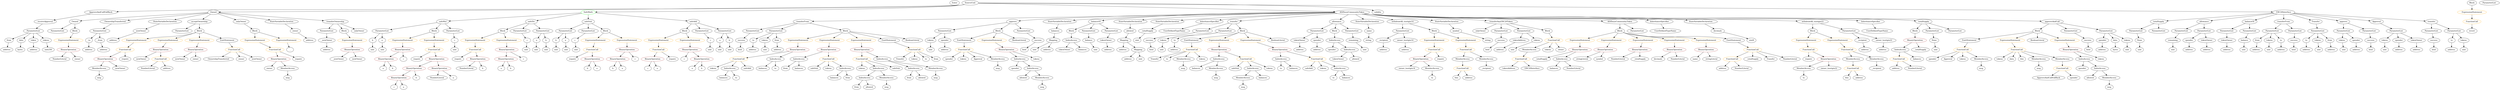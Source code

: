 strict digraph {
	graph [bb="0,0,16090,684"];
	node [label="\N"];
	Enter	[height=0.5,
		pos="6148.6,666",
		width=0.83628];
	IndexAccess_Unnamed_1	[color=black,
		height=0.5,
		label=IndexAccess,
		pos="12241,306",
		width=1.6402];
	FunctionCall_Unnamed_10	[color=orange,
		height=0.5,
		label=FunctionCall,
		pos="12231,234",
		width=1.6125];
	IndexAccess_Unnamed_1 -> FunctionCall_Unnamed_10	[pos="e,12233,252.1 12238,287.7 12237,280.32 12236,271.52 12235,263.25"];
	Identifier_balances_1	[color=black,
		height=0.5,
		label=balances,
		pos="12350,234",
		width=1.1828];
	IndexAccess_Unnamed_1 -> Identifier_balances_1	[pos="e,12327,249.46 12265,289.29 12281,279.32 12301,266.3 12318,255.52"];
	BinaryOperation_Unnamed_35	[color=brown,
		height=0.5,
		label=BinaryOperation,
		pos="13334,306",
		width=1.9867];
	IndexAccess_Unnamed_19	[color=black,
		height=0.5,
		label=IndexAccess,
		pos="13466,234",
		width=1.6402];
	BinaryOperation_Unnamed_35 -> IndexAccess_Unnamed_19	[pos="e,13437,250.18 13363,289.29 13382,279.29 13407,266.23 13427,255.43"];
	Identifier_tokens_9	[color=black,
		height=0.5,
		label=tokens,
		pos="13578,234",
		width=0.97489];
	BinaryOperation_Unnamed_35 -> Identifier_tokens_9	[pos="e,13551,245.9 13385,293.12 13425,283.26 13484,268.25 13534,252 13536,251.32 13538,250.59 13540,249.83"];
	ElementaryTypeName_bool_1	[color=black,
		height=0.5,
		label=bool,
		pos="15278,306",
		width=0.76697];
	VariableDeclaration_decimals	[color=black,
		height=0.5,
		label=decimals,
		pos="11152,450",
		width=1.1967];
	ElementaryTypeName_uint8	[color=black,
		height=0.5,
		label=uint8,
		pos="11260,378",
		width=0.7947];
	VariableDeclaration_decimals -> ElementaryTypeName_uint8	[pos="e,11240,391.55 11174,434.33 11191,423.64 11213,409.08 11231,397.58"];
	FunctionDefinition_transferFrom_1	[color=black,
		height=0.5,
		label=transferFrom,
		pos="5174.6,522",
		width=1.6402];
	ParameterList_Unnamed_38	[color=black,
		height=0.5,
		label=ParameterList,
		pos="4823.6,450",
		width=1.7095];
	FunctionDefinition_transferFrom_1 -> ParameterList_Unnamed_38	[pos="e,4873.5,460.96 5126.2,511.34 5063.2,498.78 4953.2,476.84 4884.6,463.16"];
	ParameterList_Unnamed_37	[color=black,
		height=0.5,
		label=ParameterList,
		pos="5009.6,450",
		width=1.7095];
	FunctionDefinition_transferFrom_1 -> ParameterList_Unnamed_37	[pos="e,5043.5,465.38 5141.2,506.83 5116.1,496.18 5081.4,481.49 5054,469.84"];
	Block_Unnamed_14	[color=black,
		height=0.5,
		label=Block,
		pos="5477.6,450",
		width=0.90558];
	FunctionDefinition_transferFrom_1 -> Block_Unnamed_14	[pos="e,5447.7,457.91 5220.6,510.37 5279.5,496.77 5380.5,473.43 5436.7,460.44"];
	FunctionCall_Unnamed_28	[color=orange,
		height=0.5,
		label=FunctionCall,
		pos="15917,522",
		width=1.6125];
	Identifier_revert	[color=black,
		height=0.5,
		label=revert,
		pos="15917,450",
		width=0.87786];
	FunctionCall_Unnamed_28 -> Identifier_revert	[pos="e,15917,468.1 15917,503.7 15917,496.41 15917,487.73 15917,479.54"];
	FunctionCall_Unnamed_25	[color=orange,
		height=0.5,
		label=FunctionCall,
		pos="12654,306",
		width=1.6125];
	Identifier_spender_4	[color=black,
		height=0.5,
		label=spender,
		pos="12451,234",
		width=1.1135];
	FunctionCall_Unnamed_25 -> Identifier_spender_4	[pos="e,12482,245.8 12616,291.96 12584,281.25 12539,265.67 12500,252 12497,251.19 12495,250.35 12492,249.51"];
	Identifier_Approval_1	[color=black,
		height=0.5,
		label=Approval,
		pos="12555,234",
		width=1.266];
	FunctionCall_Unnamed_25 -> Identifier_Approval_1	[pos="e,12576,250.1 12631,289.12 12618,279.52 12600,267.16 12585,256.67"];
	Identifier_tokens_10	[color=black,
		height=0.5,
		label=tokens,
		pos="12654,234",
		width=0.97489];
	FunctionCall_Unnamed_25 -> Identifier_tokens_10	[pos="e,12654,252.1 12654,287.7 12654,280.41 12654,271.73 12654,263.54"];
	MemberAccess_Unnamed_16	[color=black,
		height=0.5,
		label=MemberAccess,
		pos="12776,234",
		width=1.9174];
	FunctionCall_Unnamed_25 -> MemberAccess_Unnamed_16	[pos="e,12748,250.81 12680,289.64 12697,279.93 12719,267.23 12738,256.52"];
	Identifier_require_2	[color=black,
		height=0.5,
		label=require,
		pos="2667.6,234",
		width=1.0026];
	Identifier_b_1	[color=black,
		height=0.5,
		label=b,
		pos="3768.6,162",
		width=0.75];
	Parameter_b_2	[color=black,
		height=0.5,
		label=b,
		pos="2369.6,378",
		width=0.75];
	ElementaryTypeName_uint_7	[color=black,
		height=0.5,
		label=uint,
		pos="2369.6,306",
		width=0.75];
	Parameter_b_2 -> ElementaryTypeName_uint_7	[pos="e,2369.6,324.1 2369.6,359.7 2369.6,352.41 2369.6,343.73 2369.6,335.54"];
	Identifier_spender_2	[color=black,
		height=0.5,
		label=spender,
		pos="8598.6,306",
		width=1.1135];
	FunctionDefinition_approve_1	[color=black,
		height=0.5,
		label=approve,
		pos="6536.6,522",
		width=1.1412];
	ParameterList_Unnamed_34	[color=black,
		height=0.5,
		label=ParameterList,
		pos="6107.6,450",
		width=1.7095];
	FunctionDefinition_approve_1 -> ParameterList_Unnamed_34	[pos="e,6160.4,459.62 6498.5,514.79 6424.9,502.77 6262.2,476.23 6171.6,461.45"];
	Block_Unnamed_12	[color=black,
		height=0.5,
		label=Block,
		pos="6480.6,450",
		width=0.90558];
	FunctionDefinition_approve_1 -> Block_Unnamed_12	[pos="e,6493.1,466.67 6523.6,504.76 6516.6,496.07 6507.9,485.19 6500.2,475.49"];
	ParameterList_Unnamed_35	[color=black,
		height=0.5,
		label=ParameterList,
		pos="6639.6,450",
		width=1.7095];
	FunctionDefinition_approve_1 -> ParameterList_Unnamed_35	[pos="e,6616.1,466.95 6557.9,506.5 6572,496.95 6590.7,484.25 6606.6,473.41"];
	stringLiteral_Unnamed	[color=black,
		height=0.5,
		label=stringLiteral,
		pos="10193,234",
		width=1.5016];
	ParameterList_Unnamed_13	[color=black,
		height=0.5,
		label=ParameterList,
		pos="14042,450",
		width=1.7095];
	Parameter_remaining	[color=black,
		height=0.5,
		label=remaining,
		pos="13965,378",
		width=1.2798];
	ParameterList_Unnamed_13 -> Parameter_remaining	[pos="e,13982,394.99 14023,432.41 14014,423.48 14001,412.31 13990,402.5"];
	BinaryOperation_Unnamed_21	[color=brown,
		height=0.5,
		label=BinaryOperation,
		pos="10359,306",
		width=1.9867];
	BinaryOperation_Unnamed_21 -> stringLiteral_Unnamed	[pos="e,10225,248.69 10323,289.98 10297,279.17 10263,264.52 10235,253.06"];
	Identifier_symbol	[color=black,
		height=0.5,
		label=symbol,
		pos="10303,234",
		width=1.0581];
	BinaryOperation_Unnamed_21 -> Identifier_symbol	[pos="e,10316,251.31 10345,288.05 10338,279.68 10330,269.4 10323,260.13"];
	FunctionDefinition_Owned	[color=black,
		height=0.5,
		label=Owned,
		pos="483.59,522",
		width=1.0442];
	ParameterList_Unnamed_24	[color=black,
		height=0.5,
		label=ParameterList,
		pos="371.59,450",
		width=1.7095];
	FunctionDefinition_Owned -> ParameterList_Unnamed_24	[pos="e,396.8,466.76 461.46,507.17 445.75,497.35 424.35,483.98 406.37,472.74"];
	Block_Unnamed_4	[color=black,
		height=0.5,
		label=Block,
		pos="483.59,450",
		width=0.90558];
	FunctionDefinition_Owned -> Block_Unnamed_4	[pos="e,483.59,468.1 483.59,503.7 483.59,496.41 483.59,487.73 483.59,479.54"];
	Identifier_tokens_11	[color=black,
		height=0.5,
		label=tokens,
		pos="12898,234",
		width=0.97489];
	FunctionCall_Unnamed_17	[color=orange,
		height=0.5,
		label=FunctionCall,
		pos="11930,162",
		width=1.6125];
	Identifier_this	[color=black,
		height=0.5,
		label=this,
		pos="11887,90",
		width=0.75];
	FunctionCall_Unnamed_17 -> Identifier_this	[pos="e,11896,106.83 11919,144.05 11914,135.82 11908,125.76 11902,116.61"];
	ElementaryTypeName_address_29	[color=black,
		height=0.5,
		label=address,
		pos="11972,90",
		width=1.0996];
	FunctionCall_Unnamed_17 -> ElementaryTypeName_address_29	[pos="e,11962,107.79 11940,144.05 11945,136.06 11950,126.33 11956,117.4"];
	Parameter_from	[color=black,
		height=0.5,
		label=from,
		pos="14511,378",
		width=0.7947];
	ElementaryTypeName_address_5	[color=black,
		height=0.5,
		label=address,
		pos="14503,306",
		width=1.0996];
	Parameter_from -> ElementaryTypeName_address_5	[pos="e,14505,324.1 14509,359.7 14508,352.41 14507,343.73 14506,335.54"];
	ElementaryTypeName_address_1	[color=black,
		height=0.5,
		label=address,
		pos="14183,306",
		width=1.0996];
	ParameterList_Unnamed_25	[color=black,
		height=0.5,
		label=ParameterList,
		pos="2074.6,450",
		width=1.7095];
	Parameter__newOwner	[color=black,
		height=0.5,
		label=_newOwner,
		pos="2074.6,378",
		width=1.5432];
	ParameterList_Unnamed_25 -> Parameter__newOwner	[pos="e,2074.6,396.1 2074.6,431.7 2074.6,424.41 2074.6,415.73 2074.6,407.54"];
	Block_Unnamed_9	[color=black,
		height=0.5,
		label=Block,
		pos="12312,450",
		width=0.90558];
	BinaryOperation_Unnamed_26	[color=brown,
		height=0.5,
		label=BinaryOperation,
		pos="12312,378",
		width=1.9867];
	Block_Unnamed_9 -> BinaryOperation_Unnamed_26	[pos="e,12312,396.1 12312,431.7 12312,424.41 12312,415.73 12312,407.54"];
	Parameter_to_3	[color=black,
		height=0.5,
		label=to,
		pos="4888.6,378",
		width=0.75];
	ElementaryTypeName_address_31	[color=black,
		height=0.5,
		label=address,
		pos="4883.6,306",
		width=1.0996];
	Parameter_to_3 -> ElementaryTypeName_address_31	[pos="e,4884.8,324.1 4887.4,359.7 4886.8,352.41 4886.2,343.73 4885.6,335.54"];
	ElementaryTypeName_address_36	[color=black,
		height=0.5,
		label=address,
		pos="8500.6,306",
		width=1.0996];
	Identifier_name	[color=black,
		height=0.5,
		label=name,
		pos="10919,234",
		width=0.83628];
	UserDefinedTypeName_Unnamed	[color=black,
		height=0.5,
		label=UserDefinedTypeName,
		pos="7577.6,450",
		width=2.7214];
	Identifier__totalSupply_3	[color=black,
		height=0.5,
		label=_totalSupply,
		pos="12376,306",
		width=1.6125];
	StateVariableDeclaration_Unnamed_6	[color=black,
		height=0.5,
		label=StateVariableDeclaration,
		pos="6841.6,522",
		width=2.8184];
	VariableDeclaration_balances	[color=black,
		height=0.5,
		label=balances,
		pos="6809.6,450",
		width=1.1828];
	StateVariableDeclaration_Unnamed_6 -> VariableDeclaration_balances	[pos="e,6817.4,468.1 6833.7,503.7 6830.2,496.07 6826,486.92 6822.1,478.4"];
	ExpressionStatement_Unnamed_19	[color=orange,
		height=0.5,
		label=ExpressionStatement,
		pos="10198,378",
		width=2.458];
	BinaryOperation_Unnamed_25	[color=brown,
		height=0.5,
		label=BinaryOperation,
		pos="10198,306",
		width=1.9867];
	ExpressionStatement_Unnamed_19 -> BinaryOperation_Unnamed_25	[pos="e,10198,324.1 10198,359.7 10198,352.41 10198,343.73 10198,335.54"];
	Parameter_tokens_5	[color=black,
		height=0.5,
		label=tokens,
		pos="6014.6,378",
		width=0.97489];
	ParameterList_Unnamed_34 -> Parameter_tokens_5	[pos="e,6033.8,393.48 6086,432.76 6073.2,423.12 6056.8,410.77 6042.9,400.34"];
	Parameter_spender_2	[color=black,
		height=0.5,
		label=spender,
		pos="6107.6,378",
		width=1.1135];
	ParameterList_Unnamed_34 -> Parameter_spender_2	[pos="e,6107.6,396.1 6107.6,431.7 6107.6,424.41 6107.6,415.73 6107.6,407.54"];
	FunctionCall_Unnamed_22	[color=orange,
		height=0.5,
		label=FunctionCall,
		pos="9262.6,306",
		width=1.6125];
	BinaryOperation_Unnamed_34	[color=brown,
		height=0.5,
		label=BinaryOperation,
		pos="9147.6,234",
		width=1.9867];
	FunctionCall_Unnamed_22 -> BinaryOperation_Unnamed_34	[pos="e,9173.8,250.98 9237.1,289.46 9221.4,279.9 9201,267.5 9183.6,256.94"];
	Identifier_require_7	[color=black,
		height=0.5,
		label=require,
		pos="9273.6,234",
		width=1.0026];
	FunctionCall_Unnamed_22 -> Identifier_require_7	[pos="e,9270.9,252.1 9265.3,287.7 9266.5,280.32 9267.8,271.52 9269.1,263.25"];
	ExpressionStatement_Unnamed_6	[color=orange,
		height=0.5,
		label=ExpressionStatement,
		pos="3035.6,378",
		width=2.458];
	FunctionCall_Unnamed_3	[color=orange,
		height=0.5,
		label=FunctionCall,
		pos="3035.6,306",
		width=1.6125];
	ExpressionStatement_Unnamed_6 -> FunctionCall_Unnamed_3	[pos="e,3035.6,324.1 3035.6,359.7 3035.6,352.41 3035.6,343.73 3035.6,335.54"];
	Identifier_safeSub	[color=black,
		height=0.5,
		label=safeSub,
		pos="7980.6,162",
		width=1.1274];
	BinaryOperation_Unnamed_8	[color=brown,
		height=0.5,
		label=BinaryOperation,
		pos="2793.6,234",
		width=1.9867];
	BinaryOperation_Unnamed_10	[color=brown,
		height=0.5,
		label=BinaryOperation,
		pos="2642.6,162",
		width=1.9867];
	BinaryOperation_Unnamed_8 -> BinaryOperation_Unnamed_10	[pos="e,2675.6,178.33 2760.4,217.64 2738.5,207.47 2709.5,194.04 2685.8,183.03"];
	BinaryOperation_Unnamed_9	[color=brown,
		height=0.5,
		label=BinaryOperation,
		pos="2803.6,162",
		width=1.9867];
	BinaryOperation_Unnamed_8 -> BinaryOperation_Unnamed_9	[pos="e,2801.1,180.1 2796.1,215.7 2797.1,208.32 2798.4,199.52 2799.6,191.25"];
	Identifier_spender_3	[color=black,
		height=0.5,
		label=spender,
		pos="13451,162",
		width=1.1135];
	IndexAccess_Unnamed_19 -> Identifier_spender_3	[pos="e,13454,180.1 13462,215.7 13460,208.32 13458,199.52 13457,191.25"];
	IndexAccess_Unnamed_20	[color=black,
		height=0.5,
		label=IndexAccess,
		pos="13568,162",
		width=1.6402];
	IndexAccess_Unnamed_19 -> IndexAccess_Unnamed_20	[pos="e,13545,178.82 13489,217.12 13502,207.72 13520,195.67 13535,185.33"];
	ElementaryTypeName_address_38	[color=black,
		height=0.5,
		label=address,
		pos="9666.6,306",
		width=1.0996];
	BinaryOperation_Unnamed_11	[color=brown,
		height=0.5,
		label=BinaryOperation,
		pos="2538.6,90",
		width=1.9867];
	BinaryOperation_Unnamed_10 -> BinaryOperation_Unnamed_11	[pos="e,2562.9,107.39 2618.5,144.76 2604.8,135.55 2587.4,123.88 2572.4,113.77"];
	Identifier_b_4	[color=black,
		height=0.5,
		label=b,
		pos="2655.6,90",
		width=0.75];
	BinaryOperation_Unnamed_10 -> Identifier_b_4	[pos="e,2652.4,108.1 2645.8,143.7 2647.2,136.32 2648.8,127.52 2650.3,119.25"];
	ElementaryTypeName_address_23	[color=black,
		height=0.5,
		label=address,
		pos="12211,162",
		width=1.0996];
	Parameter_success_3	[color=black,
		height=0.5,
		label=success,
		pos="7437.6,378",
		width=1.1135];
	ElementaryTypeName_bool_3	[color=black,
		height=0.5,
		label=bool,
		pos="7449.6,306",
		width=0.76697];
	Parameter_success_3 -> ElementaryTypeName_bool_3	[pos="e,7446.7,324.1 7440.6,359.7 7441.8,352.32 7443.3,343.52 7444.7,335.25"];
	Block_Unnamed_3	[color=black,
		height=0.5,
		label=Block,
		pos="3230.6,450",
		width=0.90558];
	Block_Unnamed_3 -> ExpressionStatement_Unnamed_6	[pos="e,3078,394.24 3203.9,439.41 3174.4,428.81 3126,411.47 3088.7,398.08"];
	ExpressionStatement_Unnamed_7	[color=orange,
		height=0.5,
		label=ExpressionStatement,
		pos="3230.6,378",
		width=2.458];
	Block_Unnamed_3 -> ExpressionStatement_Unnamed_7	[pos="e,3230.6,396.1 3230.6,431.7 3230.6,424.41 3230.6,415.73 3230.6,407.54"];
	Parameter_tokens_1	[color=black,
		height=0.5,
		label=tokens,
		pos="15087,378",
		width=0.97489];
	ElementaryTypeName_uint_16	[color=black,
		height=0.5,
		label=uint,
		pos="15098,306",
		width=0.75];
	Parameter_tokens_1 -> ElementaryTypeName_uint_16	[pos="e,15095,324.1 15089,359.7 15090,352.32 15092,343.52 15093,335.25"];
	ElementaryTypeName_uint_8	[color=black,
		height=0.5,
		label=uint,
		pos="2902.6,306",
		width=0.75];
	Identifier_tokenOwner	[color=black,
		height=0.5,
		label=tokenOwner,
		pos="6872.6,306",
		width=1.5571];
	Identifier_spender_1	[color=black,
		height=0.5,
		label=spender,
		pos="6160.6,234",
		width=1.1135];
	ParameterList_Unnamed_2	[color=black,
		height=0.5,
		label=ParameterList,
		pos="3635.6,450",
		width=1.7095];
	Parameter_b_1	[color=black,
		height=0.5,
		label=b,
		pos="3579.6,378",
		width=0.75];
	ParameterList_Unnamed_2 -> Parameter_b_1	[pos="e,3591.9,394.36 3622,432.05 3615.1,423.44 3606.6,412.81 3599.1,403.33"];
	Parameter_a_1	[color=black,
		height=0.5,
		label=a,
		pos="3651.6,378",
		width=0.75];
	ParameterList_Unnamed_2 -> Parameter_a_1	[pos="e,3647.7,396.1 3639.5,431.7 3641.2,424.32 3643.2,415.52 3645.1,407.25"];
	ElementaryTypeName_uint_6	[color=black,
		height=0.5,
		label=uint,
		pos="2441.6,306",
		width=0.75];
	BinaryOperation_Unnamed_14	[color=brown,
		height=0.5,
		label=BinaryOperation,
		pos="3228.6,234",
		width=1.9867];
	Identifier_a_7	[color=black,
		height=0.5,
		label=a,
		pos="3192.6,162",
		width=0.75];
	BinaryOperation_Unnamed_14 -> Identifier_a_7	[pos="e,3200.9,179.14 3219.7,215.7 3215.6,207.75 3210.7,198.16 3206.1,189.34"];
	Identifier_b_6	[color=black,
		height=0.5,
		label=b,
		pos="3264.6,162",
		width=0.75];
	BinaryOperation_Unnamed_14 -> Identifier_b_6	[pos="e,3256.3,179.14 3237.5,215.7 3241.6,207.75 3246.5,198.16 3251,189.34"];
	ParameterList_Unnamed_33	[color=black,
		height=0.5,
		label=ParameterList,
		pos="7755.6,450",
		width=1.7095];
	ParameterList_Unnamed_33 -> Parameter_success_3	[pos="e,7467.7,390.26 7709.8,437.65 7701.5,435.69 7692.8,433.72 7684.6,432 7597.1,413.58 7573.1,418.73 7486.6,396 7484,395.31 7481.3,394.56 \
7478.6,393.75"];
	ModifierInvocation_onlyOwner_1	[color=black,
		height=0.5,
		label=onlyOwner,
		pos="9553.6,450",
		width=1.4323];
	EventDefinition_OwnershipTransferred	[color=black,
		height=0.5,
		label=OwnershipTransferred,
		pos="694.59,522",
		width=2.6243];
	ParameterList_Unnamed_23	[color=black,
		height=0.5,
		label=ParameterList,
		pos="651.59,450",
		width=1.7095];
	EventDefinition_OwnershipTransferred -> ParameterList_Unnamed_23	[pos="e,662.09,468.1 683.96,503.7 679.17,495.9 673.4,486.51 668.07,477.83"];
	MemberAccess_Unnamed_7	[color=black,
		height=0.5,
		label=MemberAccess,
		pos="11612,162",
		width=1.9174];
	Identifier_tx	[color=black,
		height=0.5,
		label=tx,
		pos="11612,90",
		width=0.75];
	MemberAccess_Unnamed_7 -> Identifier_tx	[pos="e,11612,108.1 11612,143.7 11612,136.41 11612,127.73 11612,119.54"];
	NumberLiteral_Unnamed_1	[color=black,
		height=0.5,
		label=NumberLiteral,
		pos="2959.6,162",
		width=1.765];
	Identifier_msg	[color=black,
		height=0.5,
		label=msg,
		pos="1856.6,90",
		width=0.75];
	EmitStatement_Unnamed_5	[color=black,
		height=0.5,
		label=EmitStatement,
		pos="12710,378",
		width=1.7788];
	EmitStatement_Unnamed_5 -> FunctionCall_Unnamed_25	[pos="e,12667,323.79 12696,360.05 12689,351.8 12681,341.7 12674,332.54"];
	ElementaryTypeName_string	[color=black,
		height=0.5,
		label=string,
		pos="9595.6,378",
		width=0.864];
	NumberLiteral_Unnamed	[color=black,
		height=0.5,
		label=NumberLiteral,
		pos="2790.6,90",
		width=1.765];
	ElementaryTypeName_bool_4	[color=black,
		height=0.5,
		label=bool,
		pos="6600.6,306",
		width=0.76697];
	FunctionCall_Unnamed_8	[color=orange,
		height=0.5,
		label=FunctionCall,
		pos="11285,306",
		width=1.6125];
	FunctionCall_Unnamed_9	[color=orange,
		height=0.5,
		label=FunctionCall,
		pos="11151,234",
		width=1.6125];
	FunctionCall_Unnamed_8 -> FunctionCall_Unnamed_9	[pos="e,11179,249.99 11256,289.98 11236,279.83 11211,266.31 11189,255.22"];
	Identifier__totalSupply_2	[color=black,
		height=0.5,
		label=_totalSupply,
		pos="11285,234",
		width=1.6125];
	FunctionCall_Unnamed_8 -> Identifier__totalSupply_2	[pos="e,11285,252.1 11285,287.7 11285,280.41 11285,271.73 11285,263.54"];
	Identifier_Transfer	[color=black,
		height=0.5,
		label=Transfer,
		pos="11403,234",
		width=1.1689];
	FunctionCall_Unnamed_8 -> Identifier_Transfer	[pos="e,11379,249.07 11311,289.46 11328,279.27 11351,265.84 11369,254.87"];
	NumberLiteral_Unnamed_8	[color=black,
		height=0.5,
		label=NumberLiteral,
		pos="11527,234",
		width=1.765];
	FunctionCall_Unnamed_8 -> NumberLiteral_Unnamed_8	[pos="e,11483,247.49 11326,293.05 11366,281.35 11428,263.46 11473,250.64"];
	ParameterList_Unnamed_21	[color=black,
		height=0.5,
		label=ParameterList,
		pos="15442,450",
		width=1.7095];
	VariableDeclaration_tokens_1	[color=black,
		height=0.5,
		label=tokens,
		pos="15371,378",
		width=0.97489];
	ParameterList_Unnamed_21 -> VariableDeclaration_tokens_1	[pos="e,15386,394.51 15425,432.41 15416,423.44 15404,412.21 15394,402.37"];
	VariableDeclaration_spender	[color=black,
		height=0.5,
		label=spender,
		pos="15464,378",
		width=1.1135];
	ParameterList_Unnamed_21 -> VariableDeclaration_spender	[pos="e,15458,396.1 15447,431.7 15449,424.24 15452,415.32 15455,406.97"];
	VariableDeclaration_tokenOwner	[color=black,
		height=0.5,
		label=tokenOwner,
		pos="15578,378",
		width=1.5571];
	ParameterList_Unnamed_21 -> VariableDeclaration_tokenOwner	[pos="e,15549,393.68 15471,433.81 15491,423.58 15517,409.99 15539,398.9"];
	FunctionDefinition_balanceOf_1	[color=black,
		height=0.5,
		label=balanceOf,
		pos="7074.6,522",
		width=1.3491];
	Block_Unnamed_10	[color=black,
		height=0.5,
		label=Block,
		pos="6916.6,450",
		width=0.90558];
	FunctionDefinition_balanceOf_1 -> Block_Unnamed_10	[pos="e,6941.5,462.04 7044.1,507.5 7017.8,495.82 6979.6,478.93 6951.9,466.66"];
	ParameterList_Unnamed_31	[color=black,
		height=0.5,
		label=ParameterList,
		pos="7028.6,450",
		width=1.7095];
	FunctionDefinition_balanceOf_1 -> ParameterList_Unnamed_31	[pos="e,7039.6,467.79 7063.5,504.05 7058.2,496.06 7051.8,486.33 7045.9,477.4"];
	ParameterList_Unnamed_30	[color=black,
		height=0.5,
		label=ParameterList,
		pos="7169.6,450",
		width=1.7095];
	FunctionDefinition_balanceOf_1 -> ParameterList_Unnamed_30	[pos="e,7147.6,467.22 7095.7,505.46 7108.3,496.15 7124.6,484.13 7138.7,473.76"];
	ParameterList_Unnamed_4	[color=black,
		height=0.5,
		label=ParameterList,
		pos="2441.6,450",
		width=1.7095];
	ParameterList_Unnamed_4 -> Parameter_b_2	[pos="e,2384.1,393.11 2424.5,432.41 2414.9,423.06 2402.8,411.26 2392.4,401.13"];
	Parameter_a_2	[color=black,
		height=0.5,
		label=a,
		pos="2441.6,378",
		width=0.75];
	ParameterList_Unnamed_4 -> Parameter_a_2	[pos="e,2441.6,396.1 2441.6,431.7 2441.6,424.41 2441.6,415.73 2441.6,407.54"];
	ParameterList_Unnamed_7	[color=black,
		height=0.5,
		label=ParameterList,
		pos="3353.6,450",
		width=1.7095];
	Parameter_c_3	[color=black,
		height=0.5,
		label=c,
		pos="3363.6,378",
		width=0.75];
	ParameterList_Unnamed_7 -> Parameter_c_3	[pos="e,3361.1,396.1 3356.1,431.7 3357.1,424.32 3358.4,415.52 3359.6,407.25"];
	Block_Unnamed_13	[color=black,
		height=0.5,
		label=Block,
		pos="11738,450",
		width=0.90558];
	ExpressionStatement_Unnamed_23	[color=orange,
		height=0.5,
		label=ExpressionStatement,
		pos="11640,378",
		width=2.458];
	Block_Unnamed_13 -> ExpressionStatement_Unnamed_23	[pos="e,11663,395.76 11718,435.17 11705,425.8 11687,413.19 11672,402.29"];
	ExpressionStatement_Unnamed_24	[color=orange,
		height=0.5,
		label=ExpressionStatement,
		pos="11835,378",
		width=2.458];
	Block_Unnamed_13 -> ExpressionStatement_Unnamed_24	[pos="e,11811,395.76 11757,435.17 11770,425.8 11787,413.19 11802,402.29"];
	ElementaryTypeName_address_3	[color=black,
		height=0.5,
		label=address,
		pos="15778,306",
		width=1.0996];
	ExpressionStatement_Unnamed_15	[color=orange,
		height=0.5,
		label=ExpressionStatement,
		pos="10393,378",
		width=2.458];
	ExpressionStatement_Unnamed_15 -> BinaryOperation_Unnamed_21	[pos="e,10367,324.1 10384,359.7 10380,352.07 10376,342.92 10372,334.4"];
	VariableDeclaration_owner	[color=black,
		height=0.5,
		label=owner,
		pos="1919.6,450",
		width=0.93331];
	ElementaryTypeName_address_13	[color=black,
		height=0.5,
		label=address,
		pos="1961.6,378",
		width=1.0996];
	VariableDeclaration_owner -> ElementaryTypeName_address_13	[pos="e,1951.7,395.47 1929.5,432.41 1934.4,424.3 1940.4,414.35 1945.8,405.25"];
	ElementaryTypeName_uint_21	[color=black,
		height=0.5,
		label=uint,
		pos="6673.6,306",
		width=0.75];
	VariableDeclaration_allowed	[color=black,
		height=0.5,
		label=allowed,
		pos="7288.6,450",
		width=1.0858];
	Mapping_Unnamed_1	[color=black,
		height=0.5,
		label=Mapping,
		pos="7263.6,378",
		width=1.2105];
	VariableDeclaration_allowed -> Mapping_Unnamed_1	[pos="e,7269.8,396.28 7282.5,432.05 7279.8,424.52 7276.6,415.44 7273.6,406.94"];
	ElementaryTypeName_uint_9	[color=black,
		height=0.5,
		label=uint,
		pos="3435.6,306",
		width=0.75];
	ElementaryTypeName_uint_28	[color=black,
		height=0.5,
		label=uint,
		pos="8819.6,306",
		width=0.75];
	Parameter__recipient	[color=black,
		height=0.5,
		label=_recipient,
		pos="11989,378",
		width=1.3076];
	ElementaryTypeName_address_27	[color=black,
		height=0.5,
		label=address,
		pos="12008,306",
		width=1.0996];
	Parameter__recipient -> ElementaryTypeName_address_27	[pos="e,12003,324.1 11993,359.7 11995,352.24 11998,343.32 12000,334.97"];
	Parameter_success	[color=black,
		height=0.5,
		label=success,
		pos="15692,378",
		width=1.1135];
	ElementaryTypeName_bool	[color=black,
		height=0.5,
		label=bool,
		pos="15692,306",
		width=0.76697];
	Parameter_success -> ElementaryTypeName_bool	[pos="e,15692,324.1 15692,359.7 15692,352.41 15692,343.73 15692,335.54"];
	FunctionCall_Unnamed_10 -> ElementaryTypeName_address_23	[pos="e,12215,180.1 12226,215.7 12224,208.24 12221,199.32 12219,190.97"];
	NumberLiteral_Unnamed_9	[color=black,
		height=0.5,
		label=NumberLiteral,
		pos="12332,162",
		width=1.765];
	FunctionCall_Unnamed_10 -> NumberLiteral_Unnamed_9	[pos="e,12308,179.06 12254,217.12 12267,207.78 12284,195.84 12299,185.55"];
	Identifier_c_1	[color=black,
		height=0.5,
		label=c,
		pos="4158.6,162",
		width=0.75];
	BinaryOperation_Unnamed_13	[color=brown,
		height=0.5,
		label=BinaryOperation,
		pos="3230.6,306",
		width=1.9867];
	ExpressionStatement_Unnamed_7 -> BinaryOperation_Unnamed_13	[pos="e,3230.6,324.1 3230.6,359.7 3230.6,352.41 3230.6,343.73 3230.6,335.54"];
	Parameter_to	[color=black,
		height=0.5,
		label=to,
		pos="15779,378",
		width=0.75];
	Parameter_to -> ElementaryTypeName_address_3	[pos="e,15778,324.1 15778,359.7 15778,352.41 15778,343.73 15778,335.54"];
	FunctionCall_Unnamed_15	[color=orange,
		height=0.5,
		label=FunctionCall,
		pos="11645,306",
		width=1.6125];
	Identifier_require_6	[color=black,
		height=0.5,
		label=require,
		pos="11645,234",
		width=1.0026];
	FunctionCall_Unnamed_15 -> Identifier_require_6	[pos="e,11645,252.1 11645,287.7 11645,280.41 11645,271.73 11645,263.54"];
	BinaryOperation_Unnamed_30	[color=brown,
		height=0.5,
		label=BinaryOperation,
		pos="11771,234",
		width=1.9867];
	FunctionCall_Unnamed_15 -> BinaryOperation_Unnamed_30	[pos="e,11742,250.89 11672,289.81 11689,280.06 11713,267.26 11732,256.48"];
	ElementaryTypeName_uint_1	[color=black,
		height=0.5,
		label=uint,
		pos="4718.6,306",
		width=0.75];
	StateVariableDeclaration_Unnamed_7	[color=black,
		height=0.5,
		label=StateVariableDeclaration,
		pos="7307.6,522",
		width=2.8184];
	StateVariableDeclaration_Unnamed_7 -> VariableDeclaration_allowed	[pos="e,7293.2,468.1 7302.9,503.7 7300.9,496.24 7298.4,487.32 7296.2,478.97"];
	ExpressionStatement_Unnamed_9	[color=orange,
		height=0.5,
		label=ExpressionStatement,
		pos="1620.6,378",
		width=2.458];
	FunctionCall_Unnamed_4	[color=orange,
		height=0.5,
		label=FunctionCall,
		pos="1754.6,306",
		width=1.6125];
	ExpressionStatement_Unnamed_9 -> FunctionCall_Unnamed_4	[pos="e,1726,321.95 1651.7,360.76 1670.8,350.74 1695.6,337.81 1716,327.14"];
	Identifier_newOwner_4	[color=black,
		height=0.5,
		label=newOwner,
		pos="906.59,234",
		width=1.4046];
	ParameterList_Unnamed_3	[color=black,
		height=0.5,
		label=ParameterList,
		pos="3776.6,450",
		width=1.7095];
	Parameter_c_1	[color=black,
		height=0.5,
		label=c,
		pos="3723.6,378",
		width=0.75];
	ParameterList_Unnamed_3 -> Parameter_c_1	[pos="e,3735.2,394.36 3763.8,432.05 3757.2,423.44 3749.2,412.81 3742,403.33"];
	FunctionDefinition_safeMul	[color=black,
		height=0.5,
		label=safeMul,
		pos="2830.6,522",
		width=1.1135];
	FunctionDefinition_safeMul -> ParameterList_Unnamed_4	[pos="e,2492.9,460.23 2793.6,514.35 2727,502.36 2585.9,476.98 2504.1,462.24"];
	Block_Unnamed_2	[color=black,
		height=0.5,
		label=Block,
		pos="2769.6,450",
		width=0.90558];
	FunctionDefinition_safeMul -> Block_Unnamed_2	[pos="e,2783.2,466.67 2816.4,504.76 2808.8,495.98 2799.2,484.96 2790.7,475.19"];
	ParameterList_Unnamed_5	[color=black,
		height=0.5,
		label=ParameterList,
		pos="2892.6,450",
		width=1.7095];
	FunctionDefinition_safeMul -> ParameterList_Unnamed_5	[pos="e,2877.9,467.63 2845,504.76 2852.5,496.23 2862,485.58 2870.4,476.02"];
	FunctionCall_Unnamed_2	[color=orange,
		height=0.5,
		label=FunctionCall,
		pos="2769.6,306",
		width=1.6125];
	FunctionCall_Unnamed_2 -> Identifier_require_2	[pos="e,2688.2,249.16 2746.4,289.12 2731.9,279.16 2713.1,266.23 2697.5,255.51"];
	FunctionCall_Unnamed_2 -> BinaryOperation_Unnamed_8	[pos="e,2787.7,252.1 2775.5,287.7 2778.1,280.24 2781.1,271.32 2784,262.97"];
	Identifier_a_2	[color=black,
		height=0.5,
		label=a,
		pos="3840.6,162",
		width=0.75];
	IndexAccess_Unnamed_4	[color=black,
		height=0.5,
		label=IndexAccess,
		pos="8098.6,162",
		width=1.6402];
	MemberAccess_Unnamed_3	[color=black,
		height=0.5,
		label=MemberAccess,
		pos="8033.6,90",
		width=1.9174];
	IndexAccess_Unnamed_4 -> MemberAccess_Unnamed_3	[pos="e,8049.3,107.96 8083.2,144.41 8075.4,135.99 8065.7,125.58 8057,116.2"];
	Identifier_balances_4	[color=black,
		height=0.5,
		label=balances,
		pos="8163.6,90",
		width=1.1828];
	IndexAccess_Unnamed_4 -> Identifier_balances_4	[pos="e,8148.7,106.99 8114,144.41 8122,135.74 8132,124.97 8141,115.38"];
	Identifier_require_3	[color=black,
		height=0.5,
		label=require,
		pos="2924.6,234",
		width=1.0026];
	ParameterList_Unnamed_29	[color=black,
		height=0.5,
		label=ParameterList,
		pos="12424,450",
		width=1.7095];
	Parameter_None_1	[color=black,
		height=0.5,
		label=None,
		pos="12465,378",
		width=0.85014];
	ParameterList_Unnamed_29 -> Parameter_None_1	[pos="e,12455,395.31 12434,432.05 12438,423.94 12444,414.04 12449,405.01"];
	Identifier_Transfer_1	[color=black,
		height=0.5,
		label=Transfer,
		pos="7453.6,234",
		width=1.1689];
	IndexAccess_Unnamed_2	[color=black,
		height=0.5,
		label=IndexAccess,
		pos="6916.6,378",
		width=1.6402];
	Block_Unnamed_10 -> IndexAccess_Unnamed_2	[pos="e,6916.6,396.1 6916.6,431.7 6916.6,424.41 6916.6,415.73 6916.6,407.54"];
	ElementaryTypeName_bytes	[color=black,
		height=0.5,
		label=bytes,
		pos="127.59,306",
		width=0.85014];
	FunctionCall_Unnamed_19	[color=orange,
		height=0.5,
		label=FunctionCall,
		pos="5570.6,234",
		width=1.6125];
	Identifier_tokens_6	[color=black,
		height=0.5,
		label=tokens,
		pos="5584.6,162",
		width=0.97489];
	FunctionCall_Unnamed_19 -> Identifier_tokens_6	[pos="e,5581.2,180.1 5574,215.7 5575.5,208.32 5577.3,199.52 5578.9,191.25"];
	IndexAccess_Unnamed_13	[color=black,
		height=0.5,
		label=IndexAccess,
		pos="5696.6,162",
		width=1.6402];
	FunctionCall_Unnamed_19 -> IndexAccess_Unnamed_13	[pos="e,5669.3,178.16 5597.9,217.81 5615.9,207.81 5639.7,194.6 5659.4,183.65"];
	Identifier_safeSub_2	[color=black,
		height=0.5,
		label=safeSub,
		pos="5814.6,162",
		width=1.1274];
	FunctionCall_Unnamed_19 -> Identifier_safeSub_2	[pos="e,5783.5,173.91 5614.3,221.86 5653.8,211.62 5713.3,195.7 5764.6,180 5767.3,179.18 5770,178.31 5772.8,177.42"];
	VariableDeclaration_symbol	[color=black,
		height=0.5,
		label=symbol,
		pos="9402.6,450",
		width=1.0581];
	VariableDeclaration_symbol -> ElementaryTypeName_string	[pos="e,9571,389.48 9433.3,438.85 9464.2,428.55 9512.9,411.88 9554.6,396 9556.5,395.27 9558.5,394.51 9560.4,393.73"];
	FunctionCall_Unnamed_27	[color=orange,
		height=0.5,
		label=FunctionCall,
		pos="13320,162",
		width=1.6125];
	Identifier_ApproveAndCallFallBack	[color=black,
		height=0.5,
		label=ApproveAndCallFallBack,
		pos="13231,90",
		width=2.957];
	FunctionCall_Unnamed_27 -> Identifier_ApproveAndCallFallBack	[pos="e,13252,107.88 13299,144.76 13288,135.86 13273,124.65 13261,114.78"];
	Identifier_spender_5	[color=black,
		height=0.5,
		label=spender,
		pos="13396,90",
		width=1.1135];
	FunctionCall_Unnamed_27 -> Identifier_spender_5	[pos="e,13378,106.75 13338,144.41 13347,135.41 13360,124.15 13370,114.29"];
	ExpressionStatement_Unnamed_23 -> FunctionCall_Unnamed_15	[pos="e,11643,324.1 11641,359.7 11641,352.41 11642,343.73 11643,335.54"];
	Identifier_tokenOwner_1	[color=black,
		height=0.5,
		label=tokenOwner,
		pos="8676.6,234",
		width=1.5571];
	EmitStatement_Unnamed_3	[color=black,
		height=0.5,
		label=EmitStatement,
		pos="6229.6,378",
		width=1.7788];
	FunctionCall_Unnamed_14	[color=orange,
		height=0.5,
		label=FunctionCall,
		pos="6253.6,306",
		width=1.6125];
	EmitStatement_Unnamed_3 -> FunctionCall_Unnamed_14	[pos="e,6247.7,324.1 6235.5,359.7 6238.1,352.24 6241.1,343.32 6244,334.97"];
	MemberAccess_Unnamed_14	[color=black,
		height=0.5,
		label=MemberAccess,
		pos="9417.6,234",
		width=1.9174];
	FunctionCall_Unnamed_24	[color=orange,
		height=0.5,
		label=FunctionCall,
		pos="9417.6,162",
		width=1.6125];
	MemberAccess_Unnamed_14 -> FunctionCall_Unnamed_24	[pos="e,9417.6,180.1 9417.6,215.7 9417.6,208.41 9417.6,199.73 9417.6,191.54"];
	Identifier_a_1	[color=black,
		height=0.5,
		label=a,
		pos="4230.6,162",
		width=0.75];
	Identifier_allowed	[color=black,
		height=0.5,
		label=allowed,
		pos="6654.6,90",
		width=1.0858];
	ParameterList_Unnamed_22	[color=black,
		height=0.5,
		label=ParameterList,
		pos="213.59,450",
		width=1.7095];
	Parameter_from_1	[color=black,
		height=0.5,
		label=from,
		pos="51.587,378",
		width=0.7947];
	ParameterList_Unnamed_22 -> Parameter_from_1	[pos="e,74.663,388.97 180.02,434.5 152.2,422.48 112.86,405.48 85.067,393.47"];
	Parameter_data	[color=black,
		height=0.5,
		label=data,
		pos="132.59,378",
		width=0.75];
	ParameterList_Unnamed_22 -> Parameter_data	[pos="e,148.65,392.88 194.39,432.41 183.28,422.81 169.18,410.63 157.26,400.32"];
	Parameter_token	[color=black,
		height=0.5,
		label=token,
		pos="213.59,378",
		width=0.864];
	ParameterList_Unnamed_22 -> Parameter_token	[pos="e,213.59,396.1 213.59,431.7 213.59,424.41 213.59,415.73 213.59,407.54"];
	Parameter_tokens_3	[color=black,
		height=0.5,
		label=tokens,
		pos="297.59,378",
		width=0.97489];
	ParameterList_Unnamed_22 -> Parameter_tokens_3	[pos="e,279.64,393.95 233.07,432.76 244.38,423.34 258.78,411.34 271.11,401.06"];
	ElementaryTypeName_uint_3	[color=black,
		height=0.5,
		label=uint,
		pos="3651.6,306",
		width=0.75];
	Parameter_balance	[color=black,
		height=0.5,
		label=balance,
		pos="14426,378",
		width=1.0719];
	ElementaryTypeName_uint_13	[color=black,
		height=0.5,
		label=uint,
		pos="14418,306",
		width=0.75];
	Parameter_balance -> ElementaryTypeName_uint_13	[pos="e,14420,324.1 14424,359.7 14423,352.41 14422,343.73 14421,335.54"];
	Identifier_balances_2	[color=black,
		height=0.5,
		label=balances,
		pos="6989.6,306",
		width=1.1828];
	FunctionCall_Unnamed_21	[color=orange,
		height=0.5,
		label=FunctionCall,
		pos="5915.6,306",
		width=1.6125];
	Identifier_Transfer_2	[color=black,
		height=0.5,
		label=Transfer,
		pos="5824.6,234",
		width=1.1689];
	FunctionCall_Unnamed_21 -> Identifier_Transfer_2	[pos="e,5844.3,250.19 5894.5,288.76 5882.2,279.31 5866.5,267.27 5853.2,256.98"];
	Identifier_tokens_8	[color=black,
		height=0.5,
		label=tokens,
		pos="5919.6,234",
		width=0.97489];
	FunctionCall_Unnamed_21 -> Identifier_tokens_8	[pos="e,5918.6,252.1 5916.6,287.7 5917,280.41 5917.5,271.73 5918,263.54"];
	Identifier_to_5	[color=black,
		height=0.5,
		label=to,
		pos="5999.6,234",
		width=0.75];
	FunctionCall_Unnamed_21 -> Identifier_to_5	[pos="e,5983.3,248.56 5935.1,288.76 5946.8,278.95 5962,266.34 5974.6,255.8"];
	Identifier_from_4	[color=black,
		height=0.5,
		label=from,
		pos="6073.6,234",
		width=0.7947];
	FunctionCall_Unnamed_21 -> Identifier_from_4	[pos="e,6050.7,245.27 5948.2,290.65 5972.3,280.01 6006,265.14 6035.6,252 6037.1,251.32 6038.7,250.63 6040.3,249.92"];
	Parameter_spender_1	[color=black,
		height=0.5,
		label=spender,
		pos="15180,378",
		width=1.1135];
	ElementaryTypeName_address_4	[color=black,
		height=0.5,
		label=address,
		pos="15183,306",
		width=1.0996];
	Parameter_spender_1 -> ElementaryTypeName_address_4	[pos="e,15182,324.1 15180,359.7 15181,352.41 15181,343.73 15181,335.54"];
	Parameter_success_4	[color=black,
		height=0.5,
		label=success,
		pos="6693.6,378",
		width=1.1135];
	Parameter_success_4 -> ElementaryTypeName_bool_4	[pos="e,6618.1,320.17 6673.9,362.15 6660.2,351.85 6641.8,338.01 6626.9,326.78"];
	Block_Unnamed	[color=black,
		height=0.5,
		label=Block,
		pos="4421.6,450",
		width=0.90558];
	ExpressionStatement_Unnamed_1	[color=orange,
		height=0.5,
		label=ExpressionStatement,
		pos="4246.6,378",
		width=2.458];
	Block_Unnamed -> ExpressionStatement_Unnamed_1	[pos="e,4285.5,394.55 4395.8,438.67 4369.6,428.22 4328.5,411.78 4296.1,398.81"];
	ExpressionStatement_Unnamed	[color=orange,
		height=0.5,
		label=ExpressionStatement,
		pos="4441.6,378",
		width=2.458];
	Block_Unnamed -> ExpressionStatement_Unnamed	[pos="e,4436.7,396.28 4426.4,432.05 4428.6,424.6 4431.1,415.64 4433.5,407.22"];
	ElementaryTypeName_uint_26	[color=black,
		height=0.5,
		label=uint,
		pos="6018.6,306",
		width=0.75];
	IndexAccess_Unnamed_14	[color=black,
		height=0.5,
		label=IndexAccess,
		pos="5582.6,90",
		width=1.6402];
	Identifier_from_3	[color=black,
		height=0.5,
		label=from,
		pos="5527.6,18",
		width=0.7947];
	IndexAccess_Unnamed_14 -> Identifier_from_3	[pos="e,5539.7,34.356 5569.3,72.055 5562.5,63.436 5554.1,52.807 5546.7,43.331"];
	Identifier_allowed_2	[color=black,
		height=0.5,
		label=allowed,
		pos="5613.6,18",
		width=1.0858];
	IndexAccess_Unnamed_14 -> Identifier_allowed_2	[pos="e,5606,36.104 5590.2,71.697 5593.6,64.067 5597.7,54.916 5601.5,46.396"];
	ElementaryTypeName_address_21	[color=black,
		height=0.5,
		label=address,
		pos="7277.6,234",
		width=1.0996];
	Identifier_balances_9	[color=black,
		height=0.5,
		label=balances,
		pos="4914.6,162",
		width=1.1828];
	Identifier_a_4	[color=black,
		height=0.5,
		label=a,
		pos="2411.6,162",
		width=0.75];
	EmitStatement_Unnamed_2	[color=black,
		height=0.5,
		label=EmitStatement,
		pos="7719.6,378",
		width=1.7788];
	FunctionCall_Unnamed_13	[color=orange,
		height=0.5,
		label=FunctionCall,
		pos="7723.6,306",
		width=1.6125];
	EmitStatement_Unnamed_2 -> FunctionCall_Unnamed_13	[pos="e,7722.6,324.1 7720.6,359.7 7721,352.41 7721.5,343.73 7722,335.54"];
	BinaryOperation_Unnamed_4	[color=brown,
		height=0.5,
		label=BinaryOperation,
		pos="4051.6,306",
		width=1.9867];
	BinaryOperation_Unnamed_5	[color=brown,
		height=0.5,
		label=BinaryOperation,
		pos="3960.6,234",
		width=1.9867];
	BinaryOperation_Unnamed_4 -> BinaryOperation_Unnamed_5	[pos="e,3982,251.47 4030,288.41 4018.3,279.43 4003.7,268.19 3990.9,258.34"];
	Identifier_c_2	[color=black,
		height=0.5,
		label=c,
		pos="4077.6,234",
		width=0.75];
	BinaryOperation_Unnamed_4 -> Identifier_c_2	[pos="e,4071.4,251.62 4058,287.7 4060.9,280.04 4064.3,270.85 4067.4,262.3"];
	Identifier_data	[color=black,
		height=0.5,
		label=data,
		pos="12978,234",
		width=0.75];
	ElementaryTypeName_uint_25	[color=black,
		height=0.5,
		label=uint,
		pos="7522.6,306",
		width=0.75];
	Identifier_from_2	[color=black,
		height=0.5,
		label=from,
		pos="5877.6,90",
		width=0.7947];
	FunctionDefinition_totalSupply	[color=black,
		height=0.5,
		label=totalSupply,
		pos="13901,522",
		width=1.4739];
	ParameterList_Unnamed_9	[color=black,
		height=0.5,
		label=ParameterList,
		pos="13760,450",
		width=1.7095];
	FunctionDefinition_totalSupply -> ParameterList_Unnamed_9	[pos="e,13790,465.97 13871,506.5 13851,496.22 13823,482.3 13800,470.97"];
	ParameterList_Unnamed_8	[color=black,
		height=0.5,
		label=ParameterList,
		pos="13901,450",
		width=1.7095];
	FunctionDefinition_totalSupply -> ParameterList_Unnamed_8	[pos="e,13901,468.1 13901,503.7 13901,496.41 13901,487.73 13901,479.54"];
	IndexAccess_Unnamed_13 -> IndexAccess_Unnamed_14	[pos="e,5607.8,106.49 5671.3,145.46 5655.5,135.77 5634.9,123.15 5617.6,112.5"];
	MemberAccess_Unnamed_11	[color=black,
		height=0.5,
		label=MemberAccess,
		pos="5728.6,90",
		width=1.9174];
	IndexAccess_Unnamed_13 -> MemberAccess_Unnamed_11	[pos="e,5720.8,108.1 5704.5,143.7 5708,136.07 5712.2,126.92 5716.1,118.4"];
	Identifier__totalSupply_1	[color=black,
		height=0.5,
		label=_totalSupply,
		pos="9926.6,234",
		width=1.6125];
	BinaryOperation_Unnamed_25 -> Identifier__totalSupply_1	[pos="e,9970,246.22 10149,292.4 10102,280.21 10030,261.75 9981.1,249.07"];
	IndexAccess_Unnamed	[color=black,
		height=0.5,
		label=IndexAccess,
		pos="10062,234",
		width=1.6402];
	BinaryOperation_Unnamed_25 -> IndexAccess_Unnamed	[pos="e,10091,249.94 10167,289.29 10147,279.18 10122,265.93 10101,255.06"];
	ParameterList_Unnamed_46	[color=black,
		height=0.5,
		label=ParameterList,
		pos="9684.6,450",
		width=1.7095];
	Parameter_success_7	[color=black,
		height=0.5,
		label=success,
		pos="9684.6,378",
		width=1.1135];
	ParameterList_Unnamed_46 -> Parameter_success_7	[pos="e,9684.6,396.1 9684.6,431.7 9684.6,424.41 9684.6,415.73 9684.6,407.54"];
	NumberLiteral_Unnamed_2	[color=black,
		height=0.5,
		label=NumberLiteral,
		pos="380.59,234",
		width=1.765];
	Parameter_tokens_4	[color=black,
		height=0.5,
		label=tokens,
		pos="7530.6,378",
		width=0.97489];
	Parameter_tokens_4 -> ElementaryTypeName_uint_25	[pos="e,7524.5,324.1 7528.6,359.7 7527.8,352.41 7526.8,343.73 7525.8,335.54"];
	Identifier__recipient	[color=black,
		height=0.5,
		label=_recipient,
		pos="12086,162",
		width=1.3076];
	IndexAccess_Unnamed_7	[color=black,
		height=0.5,
		label=IndexAccess,
		pos="6631.6,234",
		width=1.6402];
	Identifier_spender	[color=black,
		height=0.5,
		label=spender,
		pos="6600.6,162",
		width=1.1135];
	IndexAccess_Unnamed_7 -> Identifier_spender	[pos="e,6608.2,180.1 6623.9,215.7 6620.5,208.07 6616.5,198.92 6612.7,190.4"];
	IndexAccess_Unnamed_8	[color=black,
		height=0.5,
		label=IndexAccess,
		pos="6717.6,162",
		width=1.6402];
	IndexAccess_Unnamed_7 -> IndexAccess_Unnamed_8	[pos="e,6697.5,179.39 6651.5,216.76 6662.5,207.82 6676.4,196.55 6688.5,186.64"];
	ElementaryTypeName_uint_10	[color=black,
		height=0.5,
		label=uint,
		pos="3507.6,306",
		width=0.75];
	ParameterList_Unnamed_39	[color=black,
		height=0.5,
		label=ParameterList,
		pos="9069.6,450",
		width=1.7095];
	Parameter__recipient_1	[color=black,
		height=0.5,
		label=_recipient,
		pos="8939.6,378",
		width=1.3076];
	ParameterList_Unnamed_39 -> Parameter__recipient_1	[pos="e,8965.8,393.14 9041.1,433.64 9021.9,423.31 8996.4,409.61 8975.8,398.51"];
	Parameter_owner_txorigin14	[color=black,
		height=0.5,
		label=owner_txorigin14,
		pos="9080.6,378",
		width=2.0976];
	ParameterList_Unnamed_39 -> Parameter_owner_txorigin14	[pos="e,9077.9,396.1 9072.3,431.7 9073.5,424.32 9074.8,415.52 9076.1,407.25"];
	NumberLiteral_Unnamed_5	[color=black,
		height=0.5,
		label=NumberLiteral,
		pos="10423,234",
		width=1.765];
	VariableDeclaration_to	[color=black,
		height=0.5,
		label=to,
		pos="14843,378",
		width=0.75];
	ElementaryTypeName_address_8	[color=black,
		height=0.5,
		label=address,
		pos="14843,306",
		width=1.0996];
	VariableDeclaration_to -> ElementaryTypeName_address_8	[pos="e,14843,324.1 14843,359.7 14843,352.41 14843,343.73 14843,335.54"];
	BinaryOperation_Unnamed	[color=brown,
		height=0.5,
		label=BinaryOperation,
		pos="4441.6,306",
		width=1.9867];
	Identifier_c	[color=black,
		height=0.5,
		label=c,
		pos="4401.6,234",
		width=0.75];
	BinaryOperation_Unnamed -> Identifier_c	[pos="e,4410.8,251.14 4431.7,287.7 4427.1,279.67 4421.6,269.95 4416.5,261.05"];
	BinaryOperation_Unnamed_1	[color=brown,
		height=0.5,
		label=BinaryOperation,
		pos="4518.6,234",
		width=1.9867];
	BinaryOperation_Unnamed -> BinaryOperation_Unnamed_1	[pos="e,4500.2,251.71 4459.8,288.41 4469.4,279.76 4481.2,269 4491.7,259.42"];
	Identifier_safeAdd	[color=black,
		height=0.5,
		label=safeAdd,
		pos="8481.6,162",
		width=1.1689];
	Parameter_a	[color=black,
		height=0.5,
		label=a,
		pos="4646.6,378",
		width=0.75];
	ElementaryTypeName_uint	[color=black,
		height=0.5,
		label=uint,
		pos="4646.6,306",
		width=0.75];
	Parameter_a -> ElementaryTypeName_uint	[pos="e,4646.6,324.1 4646.6,359.7 4646.6,352.41 4646.6,343.73 4646.6,335.54"];
	ElementaryTypeName_uint_11	[color=black,
		height=0.5,
		label=uint,
		pos="3363.6,306",
		width=0.75];
	Parameter_c_3 -> ElementaryTypeName_uint_11	[pos="e,3363.6,324.1 3363.6,359.7 3363.6,352.41 3363.6,343.73 3363.6,335.54"];
	Identifier_to_2	[color=black,
		height=0.5,
		label=to,
		pos="7540.6,234",
		width=0.75];
	MemberAccess_Unnamed_19	[color=black,
		height=0.5,
		label=MemberAccess,
		pos="9865.6,306",
		width=1.9174];
	FunctionCall_Unnamed_30	[color=orange,
		height=0.5,
		label=FunctionCall,
		pos="9792.6,234",
		width=1.6125];
	MemberAccess_Unnamed_19 -> FunctionCall_Unnamed_30	[pos="e,9809.8,251.47 9848.3,288.41 9839.2,279.69 9827.9,268.85 9817.8,259.21"];
	VariableDeclaration_tokens	[color=black,
		height=0.5,
		label=tokens,
		pos="14923,378",
		width=0.97489];
	ElementaryTypeName_uint_18	[color=black,
		height=0.5,
		label=uint,
		pos="14928,306",
		width=0.75];
	VariableDeclaration_tokens -> ElementaryTypeName_uint_18	[pos="e,14926,324.1 14924,359.7 14924,352.41 14925,343.73 14926,335.54"];
	StateVariableDeclaration_Unnamed_5	[color=black,
		height=0.5,
		label=StateVariableDeclaration,
		pos="7605.6,522",
		width=2.8184];
	VariableDeclaration__totalSupply	[color=black,
		height=0.5,
		label=_totalSupply,
		pos="7403.6,450",
		width=1.6125];
	StateVariableDeclaration_Unnamed_5 -> VariableDeclaration__totalSupply	[pos="e,7441.2,464.03 7560.8,505.46 7528.5,494.28 7485,479.21 7452,467.76"];
	Identifier_msg_7	[color=black,
		height=0.5,
		label=msg,
		pos="6078.6,90",
		width=0.75];
	Parameter_success_5	[color=black,
		height=0.5,
		label=success,
		pos="4803.6,378",
		width=1.1135];
	ParameterList_Unnamed_38 -> Parameter_success_5	[pos="e,4808.5,396.1 4818.6,431.7 4816.5,424.24 4814,415.32 4811.6,406.97"];
	ElementaryTypeName_uint_4	[color=black,
		height=0.5,
		label=uint,
		pos="3579.6,306",
		width=0.75];
	ExpressionStatement_Unnamed_20	[color=orange,
		height=0.5,
		label=ExpressionStatement,
		pos="7890.6,378",
		width=2.458];
	BinaryOperation_Unnamed_27	[color=brown,
		height=0.5,
		label=BinaryOperation,
		pos="7890.6,306",
		width=1.9867];
	ExpressionStatement_Unnamed_20 -> BinaryOperation_Unnamed_27	[pos="e,7890.6,324.1 7890.6,359.7 7890.6,352.41 7890.6,343.73 7890.6,335.54"];
	ExpressionStatement_Unnamed_21	[color=orange,
		height=0.5,
		label=ExpressionStatement,
		pos="8085.6,378",
		width=2.458];
	BinaryOperation_Unnamed_28	[color=brown,
		height=0.5,
		label=BinaryOperation,
		pos="8269.6,306",
		width=1.9867];
	ExpressionStatement_Unnamed_21 -> BinaryOperation_Unnamed_28	[pos="e,8231.2,321.61 8126,361.64 8153.9,351.03 8191.1,336.86 8220.7,325.61"];
	Parameter_a_2 -> ElementaryTypeName_uint_6	[pos="e,2441.6,324.1 2441.6,359.7 2441.6,352.41 2441.6,343.73 2441.6,335.54"];
	BinaryOperation_Unnamed_20	[color=brown,
		height=0.5,
		label=BinaryOperation,
		pos="1033.6,306",
		width=1.9867];
	BinaryOperation_Unnamed_20 -> Identifier_newOwner_4	[pos="e,933.13,249.63 1004.8,289.12 986.45,279.02 962.57,265.86 942.95,255.04"];
	FunctionCall_Unnamed_7	[color=orange,
		height=0.5,
		label=FunctionCall,
		pos="1033.6,234",
		width=1.6125];
	BinaryOperation_Unnamed_20 -> FunctionCall_Unnamed_7	[pos="e,1033.6,252.1 1033.6,287.7 1033.6,280.41 1033.6,271.73 1033.6,263.54"];
	Identifier_to	[color=black,
		height=0.5,
		label=to,
		pos="8290.6,162",
		width=0.75];
	FunctionCall_Unnamed_16	[color=orange,
		height=0.5,
		label=FunctionCall,
		pos="11892,306",
		width=1.6125];
	ExpressionStatement_Unnamed_24 -> FunctionCall_Unnamed_16	[pos="e,11878,323.79 11848,360.05 11855,351.8 11863,341.7 11871,332.54"];
	MemberAccess_Unnamed_9	[color=black,
		height=0.5,
		label=MemberAccess,
		pos="11930,234",
		width=1.9174];
	MemberAccess_Unnamed_9 -> FunctionCall_Unnamed_17	[pos="e,11930,180.1 11930,215.7 11930,208.41 11930,199.73 11930,191.54"];
	ElementaryTypeName_uint_5	[color=black,
		height=0.5,
		label=uint,
		pos="3723.6,306",
		width=0.75];
	Parameter_c_1 -> ElementaryTypeName_uint_5	[pos="e,3723.6,324.1 3723.6,359.7 3723.6,352.41 3723.6,343.73 3723.6,335.54"];
	ParameterList_Unnamed_20	[color=black,
		height=0.5,
		label=ParameterList,
		pos="14909,450",
		width=1.7095];
	ParameterList_Unnamed_20 -> VariableDeclaration_to	[pos="e,14856,393.57 14893,432.41 14884,423.28 14874,411.81 14864,401.85"];
	ParameterList_Unnamed_20 -> VariableDeclaration_tokens	[pos="e,14919,396.1 14912,431.7 14914,424.32 14915,415.52 14917,407.25"];
	VariableDeclaration_from	[color=black,
		height=0.5,
		label=from,
		pos="15005,378",
		width=0.7947];
	ParameterList_Unnamed_20 -> VariableDeclaration_from	[pos="e,14986,392.33 14931,432.76 14945,422.69 14963,409.68 14977,398.98"];
	ParameterList_Unnamed_28	[color=black,
		height=0.5,
		label=ParameterList,
		pos="12565,450",
		width=1.7095];
	IndexAccess_Unnamed_11	[color=black,
		height=0.5,
		label=IndexAccess,
		pos="5705.6,234",
		width=1.6402];
	IndexAccess_Unnamed_12	[color=black,
		height=0.5,
		label=IndexAccess,
		pos="5932.6,162",
		width=1.6402];
	IndexAccess_Unnamed_11 -> IndexAccess_Unnamed_12	[pos="e,5892,175.52 5746.2,220.49 5783.9,208.85 5840.3,191.47 5881.1,178.86"];
	MemberAccess_Unnamed_10	[color=black,
		height=0.5,
		label=MemberAccess,
		pos="6078.6,162",
		width=1.9174];
	IndexAccess_Unnamed_11 -> MemberAccess_Unnamed_10	[pos="e,6027.9,174.49 5749.4,221.46 5757.4,219.51 5765.7,217.6 5773.6,216 5873.7,195.59 5900.2,198.88 6000.6,180 6005.8,179.01 6011.3,\
177.93 6016.7,176.82"];
	ContractDefinition_ApproveAndCallFallBack	[color=black,
		height=0.5,
		label=ApproveAndCallFallBack,
		pos="899.59,594",
		width=2.957];
	FunctionDefinition_receiveApproval	[color=black,
		height=0.5,
		label=receiveApproval,
		pos="293.59,522",
		width=1.9867];
	ContractDefinition_ApproveAndCallFallBack -> FunctionDefinition_receiveApproval	[pos="e,356.94,530.59 812.96,583.2 719.93,572.64 567.78,555.31 436.59,540 414.38,537.41 390.24,534.55 368.23,531.94"];
	MemberAccess_Unnamed_4	[color=black,
		height=0.5,
		label=MemberAccess,
		pos="7654.6,234",
		width=1.9174];
	Identifier_msg_4	[color=black,
		height=0.5,
		label=msg,
		pos="7634.6,162",
		width=0.75];
	MemberAccess_Unnamed_4 -> Identifier_msg_4	[pos="e,7639.5,180.1 7649.6,215.7 7647.5,208.24 7645,199.32 7642.6,190.97"];
	IndexAccess_Unnamed_9	[color=black,
		height=0.5,
		label=IndexAccess,
		pos="5165.6,234",
		width=1.6402];
	Identifier_from	[color=black,
		height=0.5,
		label=from,
		pos="5076.6,162",
		width=0.7947];
	IndexAccess_Unnamed_9 -> Identifier_from	[pos="e,5093.8,176.56 5144.9,216.76 5132.3,206.85 5116.1,194.09 5102.6,183.49"];
	Identifier_balances_7	[color=black,
		height=0.5,
		label=balances,
		pos="5165.6,162",
		width=1.1828];
	IndexAccess_Unnamed_9 -> Identifier_balances_7	[pos="e,5165.6,180.1 5165.6,215.7 5165.6,208.41 5165.6,199.73 5165.6,191.54"];
	ElementaryTypeName_address_33	[color=black,
		height=0.5,
		label=address,
		pos="9080.6,306",
		width=1.0996];
	Identifier_msg_10	[color=black,
		height=0.5,
		label=msg,
		pos="12776,162",
		width=0.75];
	ExpressionStatement_Unnamed_4	[color=orange,
		height=0.5,
		label=ExpressionStatement,
		pos="2574.6,378",
		width=2.458];
	BinaryOperation_Unnamed_6	[color=brown,
		height=0.5,
		label=BinaryOperation,
		pos="2574.6,306",
		width=1.9867];
	ExpressionStatement_Unnamed_4 -> BinaryOperation_Unnamed_6	[pos="e,2574.6,324.1 2574.6,359.7 2574.6,352.41 2574.6,343.73 2574.6,335.54"];
	InheritanceSpecifier_Unnamed	[color=black,
		height=0.5,
		label=InheritanceSpecifier,
		pos="7818.6,522",
		width=2.3333];
	InheritanceSpecifier_Unnamed -> UserDefinedTypeName_Unnamed	[pos="e,7628.5,465.78 7770.1,506.92 7732.5,495.98 7680,480.75 7639.3,468.94"];
	ParameterList_Unnamed_44	[color=black,
		height=0.5,
		label=ParameterList,
		pos="16029,666",
		width=1.7095];
	FunctionCall_Unnamed_6	[color=orange,
		height=0.5,
		label=FunctionCall,
		pos="1502.6,306",
		width=1.6125];
	Identifier_OwnershipTransferred	[color=black,
		height=0.5,
		label=OwnershipTransferred,
		pos="1408.6,234",
		width=2.6243];
	FunctionCall_Unnamed_6 -> Identifier_OwnershipTransferred	[pos="e,1431.1,251.8 1481.3,289.12 1469.1,280.07 1453.7,268.57 1440.1,258.49"];
	Identifier_owner_2	[color=black,
		height=0.5,
		label=owner,
		pos="1554.6,234",
		width=0.93331];
	FunctionCall_Unnamed_6 -> Identifier_owner_2	[pos="e,1542.8,250.83 1515.2,288.05 1521.4,279.65 1529.1,269.32 1536,260.02"];
	Identifier_newOwner_2	[color=black,
		height=0.5,
		label=newOwner,
		pos="1656.6,234",
		width=1.4046];
	FunctionCall_Unnamed_6 -> Identifier_newOwner_2	[pos="e,1626.3,248.77 1534.5,290.5 1558.1,279.77 1590.4,265.09 1615.8,253.52"];
	ElementaryTypeName_address_12	[color=black,
		height=0.5,
		label=address,
		pos="215.59,306",
		width=1.0996];
	Block_Unnamed_17	[color=black,
		height=0.5,
		label=Block,
		pos="13128,450",
		width=0.90558];
	Block_Unnamed_17 -> EmitStatement_Unnamed_5	[pos="e,12764,388.06 13097,443.8 13029,432.45 12866,405.27 12775,389.96"];
	ExpressionStatement_Unnamed_31	[color=orange,
		height=0.5,
		label=ExpressionStatement,
		pos="12957,378",
		width=2.458];
	Block_Unnamed_17 -> ExpressionStatement_Unnamed_31	[pos="e,12995,394.62 13102,438.52 13076,428.07 13037,411.76 13005,398.85"];
	BooleanLiteral_Unnamed_3	[color=black,
		height=0.5,
		label=BooleanLiteral,
		pos="13128,378",
		width=1.7788];
	Block_Unnamed_17 -> BooleanLiteral_Unnamed_3	[pos="e,13128,396.1 13128,431.7 13128,424.41 13128,415.73 13128,407.54"];
	ExpressionStatement_Unnamed_30	[color=orange,
		height=0.5,
		label=ExpressionStatement,
		pos="13299,378",
		width=2.458];
	Block_Unnamed_17 -> ExpressionStatement_Unnamed_30	[pos="e,13260,394.62 13153,438.52 13179,428.07 13219,411.76 13250,398.85"];
	ExpressionStatement_Unnamed_10	[color=orange,
		height=0.5,
		label=ExpressionStatement,
		pos="1815.6,378",
		width=2.458];
	Identifier__	[color=black,
		height=0.5,
		label=_,
		pos="1857.6,306",
		width=0.75];
	ExpressionStatement_Unnamed_10 -> Identifier__	[pos="e,1847.9,323.14 1826,359.7 1830.8,351.58 1836.7,341.74 1842.1,332.76"];
	FunctionDefinition_transfer_1	[color=black,
		height=0.5,
		label=transfer,
		pos="7998.6,522",
		width=1.0719];
	FunctionDefinition_transfer_1 -> ParameterList_Unnamed_33	[pos="e,7798.2,463.28 7966.3,511.7 7926.2,500.15 7857.1,480.25 7809.1,466.4"];
	ParameterList_Unnamed_32	[color=black,
		height=0.5,
		label=ParameterList,
		pos="7896.6,450",
		width=1.7095];
	FunctionDefinition_transfer_1 -> ParameterList_Unnamed_32	[pos="e,7919.8,466.95 7977.5,506.5 7963.5,496.95 7945,484.25 7929.2,473.41"];
	Block_Unnamed_11	[color=black,
		height=0.5,
		label=Block,
		pos="8008.6,450",
		width=0.90558];
	FunctionDefinition_transfer_1 -> Block_Unnamed_11	[pos="e,8006.1,468.1 8001.1,503.7 8002.1,496.32 8003.4,487.52 8004.6,479.25"];
	Parameter_tokens_5 -> ElementaryTypeName_uint_26	[pos="e,6017.6,324.1 6015.6,359.7 6016,352.41 6016.5,343.73 6017,335.54"];
	Parameter_None	[color=black,
		height=0.5,
		label=None,
		pos="13793,378",
		width=0.85014];
	ElementaryTypeName_uint_12	[color=black,
		height=0.5,
		label=uint,
		pos="13793,306",
		width=0.75];
	Parameter_None -> ElementaryTypeName_uint_12	[pos="e,13793,324.1 13793,359.7 13793,352.41 13793,343.73 13793,335.54"];
	Identifier_a	[color=black,
		height=0.5,
		label=a,
		pos="4428.6,162",
		width=0.75];
	Identifier_c_4	[color=black,
		height=0.5,
		label=c,
		pos="2502.6,18",
		width=0.75];
	ElementaryTypeName_address_28	[color=black,
		height=0.5,
		label=address,
		pos="12124,306",
		width=1.0996];
	Block_Unnamed_5	[color=black,
		height=0.5,
		label=Block,
		pos="1620.6,450",
		width=0.90558];
	Block_Unnamed_5 -> ExpressionStatement_Unnamed_9	[pos="e,1620.6,396.1 1620.6,431.7 1620.6,424.41 1620.6,415.73 1620.6,407.54"];
	Block_Unnamed_5 -> ExpressionStatement_Unnamed_10	[pos="e,1773.1,394.24 1647.3,439.41 1676.8,428.81 1725.1,411.47 1762.4,398.08"];
	FunctionCall_Unnamed_5	[color=orange,
		height=0.5,
		label=FunctionCall,
		pos="801.59,306",
		width=1.6125];
	BinaryOperation_Unnamed_18	[color=brown,
		height=0.5,
		label=BinaryOperation,
		pos="675.59,234",
		width=1.9867];
	FunctionCall_Unnamed_5 -> BinaryOperation_Unnamed_18	[pos="e,704.19,250.89 774.25,289.81 756.7,280.06 733.65,267.26 714.24,256.48"];
	Identifier_require_5	[color=black,
		height=0.5,
		label=require,
		pos="801.59,234",
		width=1.0026];
	FunctionCall_Unnamed_5 -> Identifier_require_5	[pos="e,801.59,252.1 801.59,287.7 801.59,280.41 801.59,271.73 801.59,263.54"];
	ContractDefinition_Owned	[color=black,
		height=0.5,
		label=Owned,
		pos="1449.6,594",
		width=1.0442];
	ContractDefinition_Owned -> FunctionDefinition_Owned	[pos="e,518.5,529.35 1411.8,591.94 1291.7,588.3 907.59,574.55 591.59,540 571.18,537.77 548.74,534.39 529.62,531.23"];
	ContractDefinition_Owned -> EventDefinition_OwnershipTransferred	[pos="e,778.12,530.74 1412.7,589.58 1299.9,579.12 957.32,547.36 789.41,531.79"];
	StateVariableDeclaration_Unnamed_1	[color=black,
		height=0.5,
		label=StateVariableDeclaration,
		pos="1017.6,522",
		width=2.8184];
	ContractDefinition_Owned -> StateVariableDeclaration_Unnamed_1	[pos="e,1090.8,534.86 1414.2,587.27 1346.6,576.31 1197,552.07 1102.1,536.69"];
	FunctionDefinition_acceptOwnership	[color=black,
		height=0.5,
		label=acceptOwnership,
		pos="1278.6,522",
		width=2.0976];
	ContractDefinition_Owned -> FunctionDefinition_acceptOwnership	[pos="e,1315.4,538.07 1421.7,581.6 1395.8,570.99 1356.7,554.98 1325.9,542.37"];
	ModifierDefinition_onlyOwner	[color=black,
		height=0.5,
		label=onlyOwner,
		pos="1535.6,522",
		width=1.4323];
	ContractDefinition_Owned -> ModifierDefinition_onlyOwner	[pos="e,1515.9,539.04 1467.8,578.15 1479.3,568.83 1494.3,556.61 1507.3,546.04"];
	StateVariableDeclaration_Unnamed	[color=black,
		height=0.5,
		label=StateVariableDeclaration,
		pos="1791.6,522",
		width=2.8184];
	ContractDefinition_Owned -> StateVariableDeclaration_Unnamed	[pos="e,1726.9,536.24 1483.6,586.03 1537.5,575.01 1643.6,553.3 1716,538.46"];
	FunctionDefinition_transferOwnership	[color=black,
		height=0.5,
		label=transferOwnership,
		pos="2130.6,522",
		width=2.1947];
	ContractDefinition_Owned -> FunctionDefinition_transferOwnership	[pos="e,2059.7,530.29 1486.2,589.24 1592,578.37 1899.7,546.73 2048.4,531.45"];
	ParameterList_Unnamed_15	[color=black,
		height=0.5,
		label=ParameterList,
		pos="15665,450",
		width=1.7095];
	ParameterList_Unnamed_15 -> Parameter_success	[pos="e,15685,396.1 15671,431.7 15674,424.15 15678,415.12 15681,406.68"];
	ElementaryTypeName_address_11	[color=black,
		height=0.5,
		label=address,
		pos="39.587,306",
		width=1.0996];
	Parameter_from_1 -> ElementaryTypeName_address_11	[pos="e,42.519,324.1 48.621,359.7 47.356,352.32 45.848,343.52 44.43,335.25"];
	FunctionCall_Unnamed_13 -> Identifier_Transfer_1	[pos="e,7485.6,246.14 7680,293.83 7672.2,291.87 7664.2,289.86 7656.6,288 7589.2,271.46 7571.4,271 7504.6,252 7501.9,251.23 7499.1,250.4 \
7496.3,249.55"];
	FunctionCall_Unnamed_13 -> Identifier_to_2	[pos="e,7561.8,245.41 7684.8,292.15 7655,281.98 7612.8,267.03 7576.6,252 7575.1,251.37 7573.5,250.71 7572,250.03"];
	FunctionCall_Unnamed_13 -> MemberAccess_Unnamed_4	[pos="e,7671.3,251.96 7707.2,288.41 7698.9,279.91 7688.5,269.37 7679.1,259.91"];
	Identifier_tokens_2	[color=black,
		height=0.5,
		label=tokens,
		pos="7776.6,234",
		width=0.97489];
	FunctionCall_Unnamed_13 -> Identifier_tokens_2	[pos="e,7764.2,251.31 7736.4,288.05 7742.7,279.77 7750.4,269.62 7757.3,260.42"];
	Identifier_this_2	[color=black,
		height=0.5,
		label=this,
		pos="13050,234",
		width=0.75];
	VariableDeclaration__to	[color=black,
		height=0.5,
		label=_to,
		pos="572.59,378",
		width=0.75];
	ParameterList_Unnamed_23 -> VariableDeclaration__to	[pos="e,588.25,392.88 632.87,432.41 622.03,422.81 608.28,410.63 596.65,400.32"];
	VariableDeclaration__from	[color=black,
		height=0.5,
		label=_from,
		pos="651.59,378",
		width=0.93331];
	ParameterList_Unnamed_23 -> VariableDeclaration__from	[pos="e,651.59,396.1 651.59,431.7 651.59,424.41 651.59,415.73 651.59,407.54"];
	ExpressionStatement_Unnamed_12	[color=orange,
		height=0.5,
		label=ExpressionStatement,
		pos="888.59,378",
		width=2.458];
	ExpressionStatement_Unnamed_12 -> FunctionCall_Unnamed_5	[pos="e,821.85,323.31 867.53,360.05 856.47,351.16 842.74,340.11 830.68,330.41"];
	ElementaryTypeName_address_16	[color=black,
		height=0.5,
		label=address,
		pos="570.59,306",
		width=1.0996];
	VariableDeclaration__to -> ElementaryTypeName_address_16	[pos="e,571.08,324.1 572.09,359.7 571.88,352.41 571.64,343.73 571.4,335.54"];
	Identifier_msg_3	[color=black,
		height=0.5,
		label=msg,
		pos="8033.6,18",
		width=0.75];
	MemberAccess_Unnamed_3 -> Identifier_msg_3	[pos="e,8033.6,36.104 8033.6,71.697 8033.6,64.407 8033.6,55.726 8033.6,47.536"];
	Parameter_b_1 -> ElementaryTypeName_uint_4	[pos="e,3579.6,324.1 3579.6,359.7 3579.6,352.41 3579.6,343.73 3579.6,335.54"];
	IndexAccess_Unnamed_3	[color=black,
		height=0.5,
		label=IndexAccess,
		pos="7888.6,234",
		width=1.6402];
	Identifier_balances_3	[color=black,
		height=0.5,
		label=balances,
		pos="7722.6,162",
		width=1.1828];
	IndexAccess_Unnamed_3 -> Identifier_balances_3	[pos="e,7752,175.39 7855,218.83 7828.2,207.53 7790.6,191.68 7762.3,179.75"];
	MemberAccess_Unnamed_2	[color=black,
		height=0.5,
		label=MemberAccess,
		pos="7852.6,162",
		width=1.9174];
	IndexAccess_Unnamed_3 -> MemberAccess_Unnamed_2	[pos="e,7861.5,180.28 7879.9,216.05 7875.9,208.35 7871.1,199.03 7866.7,190.36"];
	Identifier_balances_8	[color=black,
		height=0.5,
		label=balances,
		pos="5384.6,90",
		width=1.1828];
	FunctionDefinition_allowance_1	[color=black,
		height=0.5,
		label=allowance,
		pos="8635.6,522",
		width=1.3076];
	ParameterList_Unnamed_40	[color=black,
		height=0.5,
		label=ParameterList,
		pos="8508.6,450",
		width=1.7095];
	FunctionDefinition_allowance_1 -> ParameterList_Unnamed_40	[pos="e,8536.3,466.29 8609.6,506.67 8591.3,496.61 8566.6,483 8546.2,471.75"];
	Block_Unnamed_16	[color=black,
		height=0.5,
		label=Block,
		pos="8623.6,450",
		width=0.90558];
	FunctionDefinition_allowance_1 -> Block_Unnamed_16	[pos="e,8626.5,468.1 8632.6,503.7 8631.4,496.32 8629.8,487.52 8628.4,479.25"];
	ParameterList_Unnamed_41	[color=black,
		height=0.5,
		label=ParameterList,
		pos="8735.6,450",
		width=1.7095];
	FunctionDefinition_allowance_1 -> ParameterList_Unnamed_41	[pos="e,8712.5,467.13 8657.3,505.81 8670.8,496.35 8688.4,484.02 8703.5,473.45"];
	ExpressionStatement_Unnamed_2	[color=orange,
		height=0.5,
		label=ExpressionStatement,
		pos="3856.6,378",
		width=2.458];
	FunctionCall_Unnamed_1	[color=orange,
		height=0.5,
		label=FunctionCall,
		pos="3826.6,306",
		width=1.6125];
	ExpressionStatement_Unnamed_2 -> FunctionCall_Unnamed_1	[pos="e,3833.9,324.1 3849.2,359.7 3845.9,352.15 3842.1,343.12 3838.5,334.68"];
	Block_Unnamed_15	[color=black,
		height=0.5,
		label=Block,
		pos="9262.6,450",
		width=0.90558];
	ExpressionStatement_Unnamed_28	[color=orange,
		height=0.5,
		label=ExpressionStatement,
		pos="9262.6,378",
		width=2.458];
	Block_Unnamed_15 -> ExpressionStatement_Unnamed_28	[pos="e,9262.6,396.1 9262.6,431.7 9262.6,424.41 9262.6,415.73 9262.6,407.54"];
	ExpressionStatement_Unnamed_29	[color=orange,
		height=0.5,
		label=ExpressionStatement,
		pos="9457.6,378",
		width=2.458];
	Block_Unnamed_15 -> ExpressionStatement_Unnamed_29	[pos="e,9415.1,394.24 9289.3,439.41 9318.8,428.81 9367.1,411.47 9404.4,398.08"];
	Parameter_a_3	[color=black,
		height=0.5,
		label=a,
		pos="3435.6,378",
		width=0.75];
	Parameter_a_3 -> ElementaryTypeName_uint_9	[pos="e,3435.6,324.1 3435.6,359.7 3435.6,352.41 3435.6,343.73 3435.6,335.54"];
	ElementaryTypeName_uint_24	[color=black,
		height=0.5,
		label=uint,
		pos="7077.6,306",
		width=0.75];
	Block_Unnamed_8	[color=black,
		height=0.5,
		label=Block,
		pos="10491,450",
		width=0.90558];
	Block_Unnamed_8 -> ExpressionStatement_Unnamed_19	[pos="e,10253,392.31 10461,441.9 10415,430.95 10326,409.66 10264,394.9"];
	Block_Unnamed_8 -> ExpressionStatement_Unnamed_15	[pos="e,10416,395.76 10471,435.17 10458,425.8 10440,413.19 10425,402.29"];
	ExpressionStatement_Unnamed_18	[color=orange,
		height=0.5,
		label=ExpressionStatement,
		pos="10588,378",
		width=2.458];
	Block_Unnamed_8 -> ExpressionStatement_Unnamed_18	[pos="e,10564,395.76 10510,435.17 10523,425.8 10540,413.19 10555,402.29"];
	ExpressionStatement_Unnamed_17	[color=orange,
		height=0.5,
		label=ExpressionStatement,
		pos="10783,378",
		width=2.458];
	Block_Unnamed_8 -> ExpressionStatement_Unnamed_17	[pos="e,10719,390.98 10515,437.82 10521,435.71 10526,433.64 10532,432 10564,421.98 10646,405.16 10708,393.16"];
	ExpressionStatement_Unnamed_16	[color=orange,
		height=0.5,
		label=ExpressionStatement,
		pos="10978,378",
		width=2.458];
	Block_Unnamed_8 -> ExpressionStatement_Unnamed_16	[pos="e,10913,390.79 10515,437.56 10520,435.41 10526,433.4 10532,432 10682,393.82 10726,417.3 10880,396 10887,394.98 10895,393.83 10902,\
392.61"];
	EmitStatement_Unnamed_1	[color=black,
		height=0.5,
		label=EmitStatement,
		pos="11149,378",
		width=1.7788];
	Block_Unnamed_8 -> EmitStatement_Unnamed_1	[pos="e,11102,390.84 10514,437.58 10520,435.37 10526,433.33 10532,432 10767,376.95 10835,431.19 11075,396 11080,395.21 11085,394.24 11091,\
393.17"];
	FunctionCall_Unnamed	[color=orange,
		height=0.5,
		label=FunctionCall,
		pos="4246.6,306",
		width=1.6125];
	ExpressionStatement_Unnamed_1 -> FunctionCall_Unnamed	[pos="e,4246.6,324.1 4246.6,359.7 4246.6,352.41 4246.6,343.73 4246.6,335.54"];
	ElementaryTypeName_bytes_1	[color=black,
		height=0.5,
		label=bytes,
		pos="13630,306",
		width=0.85014];
	ElementaryTypeName_address_14	[color=black,
		height=0.5,
		label=address,
		pos="742.59,378",
		width=1.0996];
	ExpressionStatement_Unnamed_14	[color=orange,
		height=0.5,
		label=ExpressionStatement,
		pos="1083.6,378",
		width=2.458];
	ExpressionStatement_Unnamed_14 -> BinaryOperation_Unnamed_20	[pos="e,1045.8,324.1 1071.2,359.7 1065.5,351.73 1058.7,342.1 1052.3,333.26"];
	FunctionCall_Unnamed_26	[color=orange,
		height=0.5,
		label=FunctionCall,
		pos="13014,306",
		width=1.6125];
	ExpressionStatement_Unnamed_31 -> FunctionCall_Unnamed_26	[pos="e,13000,323.79 12970,360.05 12977,351.8 12985,341.7 12993,332.54"];
	ParameterList_Unnamed_14	[color=black,
		height=0.5,
		label=ParameterList,
		pos="15806,450",
		width=1.7095];
	ParameterList_Unnamed_14 -> Parameter_to	[pos="e,15785,395.62 15799,431.7 15796,424.04 15792,414.85 15789,406.3"];
	Parameter_tokens	[color=black,
		height=0.5,
		label=tokens,
		pos="15861,378",
		width=0.97489];
	ParameterList_Unnamed_14 -> Parameter_tokens	[pos="e,15848,394.83 15819,432.05 15826,423.56 15834,413.11 15841,403.73"];
	Identifier_tokens_4	[color=black,
		height=0.5,
		label=tokens,
		pos="6253.6,234",
		width=0.97489];
	ElementaryTypeName_uint256	[color=black,
		height=0.5,
		label=uint256,
		pos="310.59,306",
		width=1.0442];
	ExpressionStatement_Unnamed_13	[color=orange,
		height=0.5,
		label=ExpressionStatement,
		pos="1278.6,378",
		width=2.458];
	BinaryOperation_Unnamed_19	[color=brown,
		height=0.5,
		label=BinaryOperation,
		pos="1262.6,306",
		width=1.9867];
	ExpressionStatement_Unnamed_13 -> BinaryOperation_Unnamed_19	[pos="e,1266.5,324.1 1274.6,359.7 1272.9,352.32 1270.9,343.52 1269,335.25"];
	ParameterList_Unnamed_10	[color=black,
		height=0.5,
		label=ParameterList,
		pos="14324,450",
		width=1.7095];
	Parameter_tokenOwner	[color=black,
		height=0.5,
		label=tokenOwner,
		pos="14313,378",
		width=1.5571];
	ParameterList_Unnamed_10 -> Parameter_tokenOwner	[pos="e,14315,396.1 14321,431.7 14320,424.32 14318,415.52 14317,407.25"];
	Parameter_balance_1	[color=black,
		height=0.5,
		label=balance,
		pos="7032.6,378",
		width=1.0719];
	Parameter_balance_1 -> ElementaryTypeName_uint_24	[pos="e,7067.3,322.99 7043.3,360.41 7048.6,352.1 7055.2,341.85 7061.2,332.56"];
	ElementaryTypeName_uint_19	[color=black,
		height=0.5,
		label=uint,
		pos="15371,306",
		width=0.75];
	VariableDeclaration_tokens_1 -> ElementaryTypeName_uint_19	[pos="e,15371,324.1 15371,359.7 15371,352.41 15371,343.73 15371,335.54"];
	ElementaryTypeName_uint_22	[color=black,
		height=0.5,
		label=uint,
		pos="7362.6,234",
		width=0.75];
	VariableDeclaration_newOwner	[color=black,
		height=0.5,
		label=newOwner,
		pos="951.59,450",
		width=1.4046];
	StateVariableDeclaration_Unnamed_1 -> VariableDeclaration_newOwner	[pos="e,966.96,467.31 1001.6,504.05 993.55,495.5 983.62,484.97 974.74,475.56"];
	IndexAccess_Unnamed_5	[color=black,
		height=0.5,
		label=IndexAccess,
		pos="8290.6,234",
		width=1.6402];
	IndexAccess_Unnamed_5 -> Identifier_to	[pos="e,8290.6,180.1 8290.6,215.7 8290.6,208.41 8290.6,199.73 8290.6,191.54"];
	Identifier_balances_5	[color=black,
		height=0.5,
		label=balances,
		pos="8378.6,162",
		width=1.1828];
	IndexAccess_Unnamed_5 -> Identifier_balances_5	[pos="e,8359.2,178.43 8311,216.76 8322.7,207.47 8337.5,195.67 8350.3,185.49"];
	FunctionDefinition_allowance	[color=black,
		height=0.5,
		label=allowance,
		pos="14183,522",
		width=1.3076];
	FunctionDefinition_allowance -> ParameterList_Unnamed_13	[pos="e,14072,466.01 14155,507.17 14134,496.87 14105,482.66 14082,471.11"];
	ParameterList_Unnamed_12	[color=black,
		height=0.5,
		label=ParameterList,
		pos="14183,450",
		width=1.7095];
	FunctionDefinition_allowance -> ParameterList_Unnamed_12	[pos="e,14183,468.1 14183,503.7 14183,496.41 14183,487.73 14183,479.54"];
	ElementaryTypeName_address_25	[color=black,
		height=0.5,
		label=address,
		pos="7607.6,306",
		width=1.0996];
	Identifier_msg_8	[color=black,
		height=0.5,
		label=msg,
		pos="5728.6,18",
		width=0.75];
	MemberAccess_Unnamed_11 -> Identifier_msg_8	[pos="e,5728.6,36.104 5728.6,71.697 5728.6,64.407 5728.6,55.726 5728.6,47.536"];
	ElementaryTypeName_address_22	[color=black,
		height=0.5,
		label=address,
		pos="11091,162",
		width=1.0996];
	Identifier_tokens_7	[color=black,
		height=0.5,
		label=tokens,
		pos="4580.6,162",
		width=0.97489];
	BinaryOperation_Unnamed_7	[color=brown,
		height=0.5,
		label=BinaryOperation,
		pos="2460.6,234",
		width=1.9867];
	BinaryOperation_Unnamed_7 -> Identifier_a_4	[pos="e,2422.7,178.83 2448.7,216.05 2442.8,207.65 2435.6,197.32 2429.1,188.02"];
	Identifier_b_3	[color=black,
		height=0.5,
		label=b,
		pos="2483.6,162",
		width=0.75];
	BinaryOperation_Unnamed_7 -> Identifier_b_3	[pos="e,2478,180.1 2466.3,215.7 2468.7,208.24 2471.7,199.32 2474.4,190.97"];
	BinaryOperation_Unnamed_22	[color=brown,
		height=0.5,
		label=BinaryOperation,
		pos="10978,306",
		width=1.9867];
	BinaryOperation_Unnamed_22 -> Identifier_name	[pos="e,10932,250.36 10963,288.05 10956,279.35 10947,268.59 10939,259.03"];
	stringLiteral_Unnamed_1	[color=black,
		height=0.5,
		label=stringLiteral,
		pos="11021,234",
		width=1.5016];
	BinaryOperation_Unnamed_22 -> stringLiteral_Unnamed_1	[pos="e,11010,251.79 10988,288.05 10993,280.06 10999,270.33 11004,261.4"];
	MemberAccess_Unnamed_5	[color=black,
		height=0.5,
		label=MemberAccess,
		pos="6780.6,90",
		width=1.9174];
	Identifier_msg_5	[color=black,
		height=0.5,
		label=msg,
		pos="6780.6,18",
		width=0.75];
	MemberAccess_Unnamed_5 -> Identifier_msg_5	[pos="e,6780.6,36.104 6780.6,71.697 6780.6,64.407 6780.6,55.726 6780.6,47.536"];
	ElementaryTypeName_address_17	[color=black,
		height=0.5,
		label=address,
		pos="2074.6,306",
		width=1.0996];
	Parameter__newOwner -> ElementaryTypeName_address_17	[pos="e,2074.6,324.1 2074.6,359.7 2074.6,352.41 2074.6,343.73 2074.6,335.54"];
	Identifier_require_1	[color=black,
		height=0.5,
		label=require,
		pos="3673.6,234",
		width=1.0026];
	Identifier_owner_1	[color=black,
		height=0.5,
		label=owner,
		pos="1735.6,162",
		width=0.93331];
	EmitStatement_Unnamed	[color=black,
		height=0.5,
		label=EmitStatement,
		pos="1449.6,378",
		width=1.7788];
	EmitStatement_Unnamed -> FunctionCall_Unnamed_6	[pos="e,1489.9,323.79 1462.4,360.05 1468.6,351.89 1476.2,341.91 1483,332.82"];
	Identifier_tokens_12	[color=black,
		height=0.5,
		label=tokens,
		pos="9987.6,306",
		width=0.97489];
	ElementaryTypeName_uint_15	[color=black,
		height=0.5,
		label=uint,
		pos="15863,306",
		width=0.75];
	Identifier_newOwner_3	[color=black,
		height=0.5,
		label=newOwner,
		pos="1160.6,234",
		width=1.4046];
	BinaryOperation_Unnamed_19 -> Identifier_newOwner_3	[pos="e,1183,250.35 1238.7,288.59 1224.9,279.11 1207.3,267.06 1192.3,256.8"];
	Identifier_owner_3	[color=black,
		height=0.5,
		label=owner,
		pos="1262.6,234",
		width=0.93331];
	BinaryOperation_Unnamed_19 -> Identifier_owner_3	[pos="e,1262.6,252.1 1262.6,287.7 1262.6,280.41 1262.6,271.73 1262.6,263.54"];
	Identifier_decimals	[color=black,
		height=0.5,
		label=decimals,
		pos="10682,234",
		width=1.1967];
	Parameter_tokens_2	[color=black,
		height=0.5,
		label=tokens,
		pos="14593,378",
		width=0.97489];
	ElementaryTypeName_uint_17	[color=black,
		height=0.5,
		label=uint,
		pos="14588,306",
		width=0.75];
	Parameter_tokens_2 -> ElementaryTypeName_uint_17	[pos="e,14589,324.1 14591,359.7 14591,352.41 14590,343.73 14590,335.54"];
	Parameter_success_6	[color=black,
		height=0.5,
		label=success,
		pos="13446,378",
		width=1.1135];
	ElementaryTypeName_bool_6	[color=black,
		height=0.5,
		label=bool,
		pos="13451,306",
		width=0.76697];
	Parameter_success_6 -> ElementaryTypeName_bool_6	[pos="e,13449,324.1 13447,359.7 13447,352.41 13448,343.73 13449,335.54"];
	FunctionCall_Unnamed_12	[color=orange,
		height=0.5,
		label=FunctionCall,
		pos="8525.6,234",
		width=1.6125];
	FunctionCall_Unnamed_12 -> Identifier_safeAdd	[pos="e,8492.1,179.79 8514.9,216.05 8509.9,208.06 8503.8,198.33 8498.2,189.4"];
	Identifier_tokens_1	[color=black,
		height=0.5,
		label=tokens,
		pos="8576.6,162",
		width=0.97489];
	FunctionCall_Unnamed_12 -> Identifier_tokens_1	[pos="e,8564.7,179.31 8537.9,216.05 8544,207.77 8551.4,197.62 8558.1,188.42"];
	IndexAccess_Unnamed_6	[color=black,
		height=0.5,
		label=IndexAccess,
		pos="8688.6,162",
		width=1.6402];
	FunctionCall_Unnamed_12 -> IndexAccess_Unnamed_6	[pos="e,8655.4,177.26 8558.6,218.83 8583.5,208.15 8617.8,193.39 8645,181.73"];
	Parameter_tokenOwner_3	[color=black,
		height=0.5,
		label=tokenOwner,
		pos="8394.6,378",
		width=1.5571];
	ElementaryTypeName_address_35	[color=black,
		height=0.5,
		label=address,
		pos="8398.6,306",
		width=1.0996];
	Parameter_tokenOwner_3 -> ElementaryTypeName_address_35	[pos="e,8397.6,324.1 8395.6,359.7 8396,352.41 8396.5,343.73 8397,335.54"];
	Parameter_remaining_1	[color=black,
		height=0.5,
		label=remaining,
		pos="8748.6,378",
		width=1.2798];
	Parameter_remaining_1 -> ElementaryTypeName_uint_28	[pos="e,8805.1,321.25 8765.1,360.76 8774.6,351.33 8786.8,339.32 8797.2,329.04"];
	ElementaryTypeName_bool_7	[color=black,
		height=0.5,
		label=bool,
		pos="9581.6,306",
		width=0.76697];
	FunctionCall_Unnamed_26 -> Identifier_tokens_11	[pos="e,12920,248.37 12988,289.46 12971,279.07 12948,265.3 12929,254.22"];
	FunctionCall_Unnamed_26 -> Identifier_data	[pos="e,12986,251.31 13005,288.05 13001,280.03 12996,270.26 12991,261.3"];
	FunctionCall_Unnamed_26 -> Identifier_this_2	[pos="e,13041,251.31 13022,288.05 13026,280.03 13031,270.26 13036,261.3"];
	MemberAccess_Unnamed_18	[color=black,
		height=0.5,
		label=MemberAccess,
		pos="13164,234",
		width=1.9174];
	FunctionCall_Unnamed_26 -> MemberAccess_Unnamed_18	[pos="e,13131,250.21 13045,290.5 13067,280.24 13096,266.36 13121,255.05"];
	MemberAccess_Unnamed_17	[color=black,
		height=0.5,
		label=MemberAccess,
		pos="13320,234",
		width=1.9174];
	FunctionCall_Unnamed_26 -> MemberAccess_Unnamed_17	[pos="e,13269,246.6 13059,294.52 13112,282.45 13199,262.55 13258,249.11"];
	Parameter_spender	[color=black,
		height=0.5,
		label=spender,
		pos="14069,378",
		width=1.1135];
	ElementaryTypeName_address_2	[color=black,
		height=0.5,
		label=address,
		pos="14069,306",
		width=1.0996];
	Parameter_spender -> ElementaryTypeName_address_2	[pos="e,14069,324.1 14069,359.7 14069,352.41 14069,343.73 14069,335.54"];
	Identifier_this_1	[color=black,
		height=0.5,
		label=this,
		pos="9361.6,90",
		width=0.75];
	FunctionCall_Unnamed_24 -> Identifier_this_1	[pos="e,9373.9,106.36 9404,144.05 9397.1,135.44 9388.6,124.81 9381.1,115.33"];
	ElementaryTypeName_address_34	[color=black,
		height=0.5,
		label=address,
		pos="9446.6,90",
		width=1.0996];
	FunctionCall_Unnamed_24 -> ElementaryTypeName_address_34	[pos="e,9439.5,108.1 9424.8,143.7 9427.9,136.15 9431.6,127.12 9435.1,118.68"];
	Identifier_balances	[color=black,
		height=0.5,
		label=balances,
		pos="10032,162",
		width=1.1828];
	IndexAccess_Unnamed -> Identifier_balances	[pos="e,10039,180.1 10054,215.7 10051,208.15 10047,199.12 10043,190.68"];
	NumberLiteral_Unnamed_6	[color=black,
		height=0.5,
		label=NumberLiteral,
		pos="10156,162",
		width=1.765];
	IndexAccess_Unnamed -> NumberLiteral_Unnamed_6	[pos="e,10134,179.31 10083,217.12 10095,207.94 10111,196.23 10125,186.06"];
	Identifier__newOwner	[color=black,
		height=0.5,
		label=_newOwner,
		pos="2146.6,234",
		width=1.5432];
	ElementaryTypeName_uint_20	[color=black,
		height=0.5,
		label=uint,
		pos="7352.6,378",
		width=0.75];
	BinaryOperation_Unnamed_12	[color=brown,
		height=0.5,
		label=BinaryOperation,
		pos="3050.6,234",
		width=1.9867];
	BinaryOperation_Unnamed_12 -> NumberLiteral_Unnamed_1	[pos="e,2980.7,179.23 3029,216.41 3017.3,207.37 3002.5,196.03 2989.7,186.13"];
	Identifier_b_5	[color=black,
		height=0.5,
		label=b,
		pos="3068.6,162",
		width=0.75];
	BinaryOperation_Unnamed_12 -> Identifier_b_5	[pos="e,3064.2,180.1 3055,215.7 3056.9,208.32 3059.2,199.52 3061.3,191.25"];
	Block_Unnamed_2 -> ExpressionStatement_Unnamed_4	[pos="e,2617,394.24 2742.9,439.41 2713.4,428.81 2665,411.47 2627.7,398.08"];
	ExpressionStatement_Unnamed_5	[color=orange,
		height=0.5,
		label=ExpressionStatement,
		pos="2769.6,378",
		width=2.458];
	Block_Unnamed_2 -> ExpressionStatement_Unnamed_5	[pos="e,2769.6,396.1 2769.6,431.7 2769.6,424.41 2769.6,415.73 2769.6,407.54"];
	ParameterList_Unnamed_9 -> Parameter_None	[pos="e,13785,395.62 13768,431.7 13771,423.95 13776,414.64 13780,406.02"];
	ElementaryTypeName_uint_14	[color=black,
		height=0.5,
		label=uint,
		pos="13965,306",
		width=0.75];
	Parameter_tokens_6	[color=black,
		height=0.5,
		label=tokens,
		pos="4968.6,378",
		width=0.97489];
	ElementaryTypeName_uint_27	[color=black,
		height=0.5,
		label=uint,
		pos="4968.6,306",
		width=0.75];
	Parameter_tokens_6 -> ElementaryTypeName_uint_27	[pos="e,4968.6,324.1 4968.6,359.7 4968.6,352.41 4968.6,343.73 4968.6,335.54"];
	StateVariableDeclaration_Unnamed_3	[color=black,
		height=0.5,
		label=StateVariableDeclaration,
		pos="8829.6,522",
		width=2.8184];
	VariableDeclaration_name	[color=black,
		height=0.5,
		label=name,
		pos="8845.6,450",
		width=0.83628];
	StateVariableDeclaration_Unnamed_3 -> VariableDeclaration_name	[pos="e,8841.7,468.1 8833.5,503.7 8835.2,496.32 8837.2,487.52 8839.1,479.25"];
	BinaryOperation_Unnamed_6 -> BinaryOperation_Unnamed_7	[pos="e,2486.6,250.98 2548.4,288.94 2532.9,279.43 2513.1,267.24 2496.2,256.86"];
	Identifier_c_3	[color=black,
		height=0.5,
		label=c,
		pos="2577.6,234",
		width=0.75];
	BinaryOperation_Unnamed_6 -> Identifier_c_3	[pos="e,2576.9,252.1 2575.3,287.7 2575.6,280.41 2576,271.73 2576.4,263.54"];
	ExpressionStatement_Unnamed_8	[color=orange,
		height=0.5,
		label=ExpressionStatement,
		pos="439.59,378",
		width=2.458];
	BinaryOperation_Unnamed_15	[color=brown,
		height=0.5,
		label=BinaryOperation,
		pos="439.59,306",
		width=1.9867];
	ExpressionStatement_Unnamed_8 -> BinaryOperation_Unnamed_15	[pos="e,439.59,324.1 439.59,359.7 439.59,352.41 439.59,343.73 439.59,335.54"];
	ElementaryTypeName_address_20	[color=black,
		height=0.5,
		label=address,
		pos="7259.6,306",
		width=1.0996];
	Mapping_Unnamed_1 -> ElementaryTypeName_address_20	[pos="e,7260.6,324.1 7262.6,359.7 7262.2,352.41 7261.7,343.73 7261.2,335.54"];
	Mapping_Unnamed_2	[color=black,
		height=0.5,
		label=Mapping,
		pos="7360.6,306",
		width=1.2105];
	Mapping_Unnamed_1 -> Mapping_Unnamed_2	[pos="e,7339.6,322.16 7284.6,361.81 7298,352.18 7315.5,339.56 7330.3,328.86"];
	IndexAccess_Unnamed_12 -> Identifier_from_2	[pos="e,5889.7,106.36 5919.3,144.05 5912.5,135.44 5904.1,124.81 5896.7,115.33"];
	Identifier_allowed_1	[color=black,
		height=0.5,
		label=allowed,
		pos="5963.6,90",
		width=1.0858];
	IndexAccess_Unnamed_12 -> Identifier_allowed_1	[pos="e,5956,108.1 5940.2,143.7 5943.6,136.07 5947.7,126.92 5951.5,118.4"];
	Identifier_a_5	[color=black,
		height=0.5,
		label=a,
		pos="2899.6,90",
		width=0.75];
	MemberAccess_Unnamed_13	[color=black,
		height=0.5,
		label=MemberAccess,
		pos="9573.6,234",
		width=1.9174];
	Identifier__recipient_1	[color=black,
		height=0.5,
		label=_recipient,
		pos="9573.6,162",
		width=1.3076];
	MemberAccess_Unnamed_13 -> Identifier__recipient_1	[pos="e,9573.6,180.1 9573.6,215.7 9573.6,208.41 9573.6,199.73 9573.6,191.54"];
	Parameter_success_1	[color=black,
		height=0.5,
		label=success,
		pos="15278,378",
		width=1.1135];
	Parameter_success_1 -> ElementaryTypeName_bool_1	[pos="e,15278,324.1 15278,359.7 15278,352.41 15278,343.73 15278,335.54"];
	ElementaryTypeName_bool_5	[color=black,
		height=0.5,
		label=bool,
		pos="4798.6,306",
		width=0.76697];
	BinaryOperation_Unnamed_24	[color=brown,
		height=0.5,
		label=BinaryOperation,
		pos="10563,306",
		width=1.9867];
	ExpressionStatement_Unnamed_18 -> BinaryOperation_Unnamed_24	[pos="e,10569,324.1 10581,359.7 10579,352.15 10575,343.12 10572,334.68"];
	BinaryOperation_Unnamed_2	[color=brown,
		height=0.5,
		label=BinaryOperation,
		pos="4194.6,234",
		width=1.9867];
	BinaryOperation_Unnamed_2 -> Identifier_c_1	[pos="e,4166.9,179.14 4185.7,215.7 4181.6,207.75 4176.7,198.16 4172.1,189.34"];
	BinaryOperation_Unnamed_2 -> Identifier_a_1	[pos="e,4222.3,179.14 4203.5,215.7 4207.6,207.75 4212.5,198.16 4217,189.34"];
	BinaryOperation_Unnamed_11 -> Identifier_c_4	[pos="e,2510.9,35.145 2529.7,71.697 2525.6,63.752 2520.7,54.158 2516.1,45.344"];
	Identifier_a_6	[color=black,
		height=0.5,
		label=a,
		pos="2574.6,18",
		width=0.75];
	BinaryOperation_Unnamed_11 -> Identifier_a_6	[pos="e,2566.3,35.145 2547.5,71.697 2551.6,63.752 2556.5,54.158 2561,45.344"];
	Block_Unnamed_12 -> EmitStatement_Unnamed_3	[pos="e,6274.1,391.4 6451.8,440.97 6411.2,429.66 6336.5,408.82 6285,394.45"];
	ExpressionStatement_Unnamed_22	[color=orange,
		height=0.5,
		label=ExpressionStatement,
		pos="6400.6,378",
		width=2.458];
	Block_Unnamed_12 -> ExpressionStatement_Unnamed_22	[pos="e,6420.1,396.04 6463.6,434.15 6453.5,425.26 6440.3,413.74 6428.6,403.53"];
	BooleanLiteral_Unnamed_1	[color=black,
		height=0.5,
		label=BooleanLiteral,
		pos="6571.6,378",
		width=1.7788];
	Block_Unnamed_12 -> BooleanLiteral_Unnamed_1	[pos="e,6550.3,395.35 6499,434.83 6511.2,425.46 6527.4,412.96 6541.5,402.15"];
	NumberLiteral_Unnamed_3	[color=black,
		height=0.5,
		label=NumberLiteral,
		pos="989.59,162",
		width=1.765];
	FunctionCall_Unnamed_7 -> NumberLiteral_Unnamed_3	[pos="e,1000.1,179.79 1022.9,216.05 1017.9,208.06 1011.8,198.33 1006.2,189.4"];
	ElementaryTypeName_address_18	[color=black,
		height=0.5,
		label=address,
		pos="1110.6,162",
		width=1.0996];
	FunctionCall_Unnamed_7 -> ElementaryTypeName_address_18	[pos="e,1093.4,178.67 1051.4,216.76 1061.4,207.71 1074,196.29 1085,186.3"];
	ElementaryTypeName_uint_2	[color=black,
		height=0.5,
		label=uint,
		pos="4574.6,306",
		width=0.75];
	ParameterList_Unnamed_37 -> Parameter_to_3	[pos="e,4908.6,390.58 4982.7,433.46 4963.6,422.42 4938,407.58 4918.3,396.19"];
	ParameterList_Unnamed_37 -> Parameter_tokens_6	[pos="e,4978.1,395.31 4999.7,432.05 4994.9,423.94 4989.1,414.04 4983.8,405.01"];
	Parameter_from_2	[color=black,
		height=0.5,
		label=from,
		pos="5050.6,378",
		width=0.7947];
	ParameterList_Unnamed_37 -> Parameter_from_2	[pos="e,5041,395.31 5019.5,432.05 5024.3,423.94 5030.1,414.04 5035.4,405.01"];
	FunctionCall_Unnamed_14 -> Identifier_spender_1	[pos="e,6180.3,249.86 6232.5,289.12 6219.8,279.55 6203.4,267.23 6189.5,256.76"];
	FunctionCall_Unnamed_14 -> Identifier_tokens_4	[pos="e,6253.6,252.1 6253.6,287.7 6253.6,280.41 6253.6,271.73 6253.6,263.54"];
	Identifier_Approval	[color=black,
		height=0.5,
		label=Approval,
		pos="6352.6,234",
		width=1.266];
	FunctionCall_Unnamed_14 -> Identifier_Approval	[pos="e,6331.2,250.1 6276.1,289.12 6289.6,279.52 6307.1,267.16 6321.9,256.67"];
	MemberAccess_Unnamed_6	[color=black,
		height=0.5,
		label=MemberAccess,
		pos="6485.6,234",
		width=1.9174];
	FunctionCall_Unnamed_14 -> MemberAccess_Unnamed_6	[pos="e,6441.8,248.21 6294.3,292.73 6332.2,281.28 6389.1,264.12 6431,251.48"];
	BinaryOperation_Unnamed_33	[color=brown,
		height=0.5,
		label=BinaryOperation,
		pos="5182.6,306",
		width=1.9867];
	FunctionCall_Unnamed_20	[color=orange,
		height=0.5,
		label=FunctionCall,
		pos="4752.6,234",
		width=1.6125];
	BinaryOperation_Unnamed_33 -> FunctionCall_Unnamed_20	[pos="e,4805.2,241.98 5130.2,293.4 5121,291.5 5111.5,289.63 5102.6,288 5003.1,269.91 4886.8,253.17 4816.5,243.53"];
	IndexAccess_Unnamed_15	[color=black,
		height=0.5,
		label=IndexAccess,
		pos="5002.6,234",
		width=1.6402];
	BinaryOperation_Unnamed_33 -> IndexAccess_Unnamed_15	[pos="e,5038.1,248.82 5144.9,290.33 5116.8,279.44 5078.5,264.53 5048.7,252.93"];
	FunctionDefinition_withdrawAll_txorigin14	[color=black,
		height=0.5,
		label=withdrawAll_txorigin14,
		pos="9069.6,522",
		width=2.6937];
	FunctionDefinition_withdrawAll_txorigin14 -> ParameterList_Unnamed_39	[pos="e,9069.6,468.1 9069.6,503.7 9069.6,496.41 9069.6,487.73 9069.6,479.54"];
	FunctionDefinition_withdrawAll_txorigin14 -> Block_Unnamed_15	[pos="e,9235.9,460.67 9112.4,505.46 9146.2,493.21 9192.8,476.3 9225.1,464.58"];
	ElementaryTypeName_address_7	[color=black,
		height=0.5,
		label=address,
		pos="15013,306",
		width=1.0996];
	VariableDeclaration_from -> ElementaryTypeName_address_7	[pos="e,15011,324.1 15007,359.7 15007,352.41 15008,343.73 15009,335.54"];
	BinaryOperation_Unnamed_29	[color=brown,
		height=0.5,
		label=BinaryOperation,
		pos="6483.6,306",
		width=1.9867];
	ExpressionStatement_Unnamed_22 -> BinaryOperation_Unnamed_29	[pos="e,6464,323.55 6420.7,360.05 6431.1,351.31 6443.9,340.49 6455.2,330.9"];
	IndexAccess_Unnamed_16	[color=black,
		height=0.5,
		label=IndexAccess,
		pos="4692.6,162",
		width=1.6402];
	Identifier_balances_10	[color=black,
		height=0.5,
		label=balances,
		pos="4648.6,90",
		width=1.1828];
	IndexAccess_Unnamed_16 -> Identifier_balances_10	[pos="e,4659.1,107.79 4681.9,144.05 4676.9,136.06 4670.8,126.33 4665.2,117.4"];
	Identifier_to_4	[color=black,
		height=0.5,
		label=to,
		pos="4736.6,90",
		width=0.75];
	IndexAccess_Unnamed_16 -> Identifier_to_4	[pos="e,4726.6,106.83 4703.2,144.05 4708.5,135.73 4714.9,125.54 4720.7,116.32"];
	ElementaryTypeName_address_6	[color=black,
		height=0.5,
		label=address,
		pos="14673,306",
		width=1.0996];
	Mapping_Unnamed	[color=black,
		height=0.5,
		label=Mapping,
		pos="6795.6,378",
		width=1.2105];
	Mapping_Unnamed -> ElementaryTypeName_uint_21	[pos="e,6693.4,318.37 6770.9,362.83 6751.4,351.62 6724,335.93 6703.3,324.04"];
	ElementaryTypeName_address_19	[color=black,
		height=0.5,
		label=address,
		pos="6758.6,306",
		width=1.0996];
	Mapping_Unnamed -> ElementaryTypeName_address_19	[pos="e,6767.5,323.79 6786.6,360.05 6782.4,352.14 6777.4,342.54 6772.7,333.69"];
	ElementaryTypeName_address_9	[color=black,
		height=0.5,
		label=address,
		pos="15578,306",
		width=1.0996];
	ContractDefinition_SafeMath	[color=green,
		height=0.5,
		label=SafeMath,
		pos="3776.6,594",
		width=1.2798];
	ContractDefinition_SafeMath -> FunctionDefinition_safeMul	[pos="e,2870.2,525.93 3731.6,589.67 3574.1,578.02 3048.1,539.09 2881.6,526.77"];
	FunctionDefinition_safeDiv	[color=black,
		height=0.5,
		label=safeDiv,
		pos="3424.6,522",
		width=1.0719];
	ContractDefinition_SafeMath -> FunctionDefinition_safeDiv	[pos="e,3459.8,529.99 3736.2,584.97 3670.3,571.87 3540.2,545.99 3470.8,532.18"];
	FunctionDefinition_safeSub	[color=black,
		height=0.5,
		label=safeSub,
		pos="3776.6,522",
		width=1.1274];
	ContractDefinition_SafeMath -> FunctionDefinition_safeSub	[pos="e,3776.6,540.1 3776.6,575.7 3776.6,568.41 3776.6,559.73 3776.6,551.54"];
	FunctionDefinition_safeAdd	[color=black,
		height=0.5,
		label=safeAdd,
		pos="4477.6,522",
		width=1.1689];
	ContractDefinition_SafeMath -> FunctionDefinition_safeAdd	[pos="e,4436.9,527.06 3821,588.57 3944.7,576.21 4293,541.43 4425.5,528.2"];
	Identifier_b_2	[color=black,
		height=0.5,
		label=b,
		pos="3920.6,162",
		width=0.75];
	BinaryOperation_Unnamed_5 -> Identifier_b_2	[pos="e,3929.8,179.14 3950.7,215.7 3946.1,207.67 3940.6,197.95 3935.5,189.05"];
	Identifier_a_3	[color=black,
		height=0.5,
		label=a,
		pos="3992.6,162",
		width=0.75];
	BinaryOperation_Unnamed_5 -> Identifier_a_3	[pos="e,3985,179.62 3968.5,215.7 3972,207.95 3976.3,198.64 3980.2,190.02"];
	StateVariableDeclaration_Unnamed_2	[color=black,
		height=0.5,
		label=StateVariableDeclaration,
		pos="9372.6,522",
		width=2.8184];
	StateVariableDeclaration_Unnamed_2 -> VariableDeclaration_symbol	[pos="e,9395.3,468.1 9380,503.7 9383.2,496.15 9387.1,487.12 9390.7,478.68"];
	Parameter_a_1 -> ElementaryTypeName_uint_3	[pos="e,3651.6,324.1 3651.6,359.7 3651.6,352.41 3651.6,343.73 3651.6,335.54"];
	ElementaryTypeName_address_15	[color=black,
		height=0.5,
		label=address,
		pos="667.59,306",
		width=1.0996];
	FunctionDefinition_receiveApproval -> ParameterList_Unnamed_22	[pos="e,232.41,467.47 274.63,504.41 264.57,495.61 252.02,484.63 240.92,474.92"];
	SourceUnit_Unnamed	[color=black,
		height=0.5,
		label=SourceUnit,
		pos="6249.6,666",
		width=1.46];
	SourceUnit_Unnamed -> ContractDefinition_ApproveAndCallFallBack	[pos="e,1001.7,599.24 6211.9,652.99 6203.9,650.93 6195.5,649.1 6187.6,648 5924.3,611.54 1668.4,617.49 1402.6,612 1268.7,609.23 1114.9,\
603.69 1012.9,599.68"];
	SourceUnit_Unnamed -> ContractDefinition_Owned	[pos="e,1487.4,595.29 6211.9,653.01 6203.9,650.95 6195.5,649.12 6187.6,648 6065.2,630.82 1993.8,599.16 1498.7,595.37"];
	SourceUnit_Unnamed -> ContractDefinition_SafeMath	[pos="e,3822.8,595.33 6211.9,653.07 6203.9,651.01 6195.5,649.16 6187.6,648 5948.3,613.11 4177.7,598.03 3834.2,595.42"];
	ContractDefinition_ADZbuzzCommunityToken	[color=black,
		height=0.5,
		label=ADZbuzzCommunityToken,
		pos="8732.6,594",
		width=3.1649];
	SourceUnit_Unnamed -> ContractDefinition_ADZbuzzCommunityToken	[pos="e,8621.3,598.14 6302,663.52 6607.5,654.91 8159.5,611.16 8609.9,598.46"];
	PragmaDirective_solidity	[color=black,
		height=0.5,
		label=solidity,
		pos="8902.6,594",
		width=1.0442];
	SourceUnit_Unnamed -> PragmaDirective_solidity	[pos="e,8874.9,606.69 6302.4,664.96 6649.2,664.56 8596.4,660.16 8855.6,612 8858.4,611.48 8861.2,610.81 8864.1,610.05"];
	ContractDefinition_ERC20Interface	[color=black,
		height=0.5,
		label=ERC20Interface,
		pos="14650,594",
		width=1.959];
	SourceUnit_Unnamed -> ContractDefinition_ERC20Interface	[pos="e,14579,595.59 6302.4,664.56 6969.4,659 13744,602.55 14568,595.68"];
	Parameter_tokenOwner_2	[color=black,
		height=0.5,
		label=tokenOwner,
		pos="7145.6,378",
		width=1.5571];
	ElementaryTypeName_address_24	[color=black,
		height=0.5,
		label=address,
		pos="7162.6,306",
		width=1.0996];
	Parameter_tokenOwner_2 -> ElementaryTypeName_address_24	[pos="e,7158.4,324.1 7149.8,359.7 7151.6,352.32 7153.7,343.52 7155.7,335.25"];
	FunctionCall_Unnamed_29	[color=orange,
		height=0.5,
		label=FunctionCall,
		pos="10033,378",
		width=1.6125];
	FunctionCall_Unnamed_29 -> MemberAccess_Unnamed_19	[pos="e,9900.9,321.82 9999.2,363 9974,352.42 9939,337.78 9911.2,326.13"];
	FunctionCall_Unnamed_29 -> Identifier_tokens_12	[pos="e,9998.1,323.31 10022,360.05 10016,351.85 10010,341.83 10004,332.71"];
	Identifier_owner_4	[color=black,
		height=0.5,
		label=owner,
		pos="10075,306",
		width=0.93331];
	FunctionCall_Unnamed_29 -> Identifier_owner_4	[pos="e,10065,323.31 10043,360.05 10048,351.94 10054,342.04 10059,333.01"];
	Block_Unnamed_6	[color=black,
		height=0.5,
		label=Block,
		pos="2186.6,450",
		width=0.90558];
	ExpressionStatement_Unnamed_11	[color=orange,
		height=0.5,
		label=ExpressionStatement,
		pos="2236.6,378",
		width=2.458];
	Block_Unnamed_6 -> ExpressionStatement_Unnamed_11	[pos="e,2224.4,396.12 2198.2,432.76 2204,424.61 2211.2,414.53 2217.8,405.31"];
	ElementaryTypeName_uint_23	[color=black,
		height=0.5,
		label=uint,
		pos="12479,306",
		width=0.75];
	Parameter_None_1 -> ElementaryTypeName_uint_23	[pos="e,12475,324.1 12468,359.7 12470,352.32 12471,343.52 12473,335.25"];
	FunctionCall_Unnamed_9 -> ElementaryTypeName_address_22	[pos="e,11104,178.99 11136,216.41 11129,207.83 11120,197.19 11112,187.67"];
	NumberLiteral_Unnamed_7	[color=black,
		height=0.5,
		label=NumberLiteral,
		pos="11212,162",
		width=1.765];
	FunctionCall_Unnamed_9 -> NumberLiteral_Unnamed_7	[pos="e,11197,179.96 11165,216.41 11172,208.08 11181,197.8 11189,188.49"];
	Parameter_tokenAddress	[color=black,
		height=0.5,
		label=tokenAddress,
		pos="9805.6,378",
		width=1.7372];
	Parameter_tokenAddress -> ElementaryTypeName_address_38	[pos="e,9692.5,320.04 9775.4,361.81 9754.1,351.05 9725.3,336.56 9702.7,325.19"];
	Parameter_spender_4	[color=black,
		height=0.5,
		label=spender,
		pos="13544,378",
		width=1.1135];
	ElementaryTypeName_address_37	[color=black,
		height=0.5,
		label=address,
		pos="13542,306",
		width=1.0996];
	Parameter_spender_4 -> ElementaryTypeName_address_37	[pos="e,13542,324.1 13543,359.7 13543,352.41 13543,343.73 13542,335.54"];
	BinaryOperation_Unnamed_30 -> MemberAccess_Unnamed_7	[pos="e,11646,178.04 11736,217.81 11713,207.5 11681,193.77 11656,182.64"];
	Identifier_owner_txorigin22	[color=black,
		height=0.5,
		label=owner_txorigin22,
		pos="11775,162",
		width=2.0976];
	BinaryOperation_Unnamed_30 -> Identifier_owner_txorigin22	[pos="e,11774,180.1 11772,215.7 11772,208.41 11772,199.73 11773,191.54"];
	BinaryOperation_Unnamed_28 -> IndexAccess_Unnamed_5	[pos="e,8285.5,252.1 8274.8,287.7 8277,280.24 8279.7,271.32 8282.2,262.97"];
	BinaryOperation_Unnamed_28 -> FunctionCall_Unnamed_12	[pos="e,8483.3,246.57 8316.8,292.08 8360.9,280.04 8426.5,262.1 8472.4,249.55"];
	ElementaryTypeName_address_32	[color=black,
		height=0.5,
		label=address,
		pos="8939.6,306",
		width=1.0996];
	Parameter__recipient_1 -> ElementaryTypeName_address_32	[pos="e,8939.6,324.1 8939.6,359.7 8939.6,352.41 8939.6,343.73 8939.6,335.54"];
	Identifier_msg_9	[color=black,
		height=0.5,
		label=msg,
		pos="13631,18",
		width=0.75];
	ParameterList_Unnamed_11	[color=black,
		height=0.5,
		label=ParameterList,
		pos="14465,450",
		width=1.7095];
	ParameterList_Unnamed_11 -> Parameter_balance	[pos="e,14435,395.79 14455,432.05 14451,424.14 14445,414.54 14440,405.69"];
	BinaryOperation_Unnamed_15 -> NumberLiteral_Unnamed_2	[pos="e,394.74,251.79 425.3,288.05 418.35,279.8 409.84,269.7 402.11,260.54"];
	Identifier_owner	[color=black,
		height=0.5,
		label=owner,
		pos="495.59,234",
		width=0.93331];
	BinaryOperation_Unnamed_15 -> Identifier_owner	[pos="e,482.92,250.83 453.14,288.05 459.94,279.56 468.3,269.11 475.8,259.73"];
	ElementaryTypeName_bool_2	[color=black,
		height=0.5,
		label=bool,
		pos="14758,306",
		width=0.76697];
	Parameter_c	[color=black,
		height=0.5,
		label=c,
		pos="4574.6,378",
		width=0.75];
	Parameter_c -> ElementaryTypeName_uint_2	[pos="e,4574.6,324.1 4574.6,359.7 4574.6,352.41 4574.6,343.73 4574.6,335.54"];
	ExpressionStatement_Unnamed_32	[color=orange,
		height=0.5,
		label=ExpressionStatement,
		pos="15917,594",
		width=2.458];
	ExpressionStatement_Unnamed_32 -> FunctionCall_Unnamed_28	[pos="e,15917,540.1 15917,575.7 15917,568.41 15917,559.73 15917,551.54"];
	ExpressionStatement_Unnamed_27	[color=orange,
		height=0.5,
		label=ExpressionStatement,
		pos="5185.6,378",
		width=2.458];
	ExpressionStatement_Unnamed_27 -> BinaryOperation_Unnamed_33	[pos="e,5183.3,324.1 5184.8,359.7 5184.5,352.41 5184.2,343.73 5183.8,335.54"];
	Parameter_to_2	[color=black,
		height=0.5,
		label=to,
		pos="7610.6,378",
		width=0.75];
	Parameter_to_2 -> ElementaryTypeName_address_25	[pos="e,7608.3,324.1 7609.8,359.7 7609.5,352.41 7609.2,343.73 7608.8,335.54"];
	BinaryOperation_Unnamed_13 -> BinaryOperation_Unnamed_14	[pos="e,3229.1,252.1 3230.1,287.7 3229.9,280.41 3229.6,271.73 3229.4,263.54"];
	Identifier_c_5	[color=black,
		height=0.5,
		label=c,
		pos="3345.6,234",
		width=0.75];
	BinaryOperation_Unnamed_13 -> Identifier_c_5	[pos="e,3326.1,246.84 3257,288.94 3274.7,278.16 3298,263.95 3316.3,252.82"];
	FunctionDefinition_balanceOf	[color=black,
		height=0.5,
		label=balanceOf,
		pos="14465,522",
		width=1.3491];
	FunctionDefinition_balanceOf -> ParameterList_Unnamed_10	[pos="e,14354,465.94 14436,507 14416,496.69 14387,482.52 14364,471.02"];
	FunctionDefinition_balanceOf -> ParameterList_Unnamed_11	[pos="e,14465,468.1 14465,503.7 14465,496.41 14465,487.73 14465,479.54"];
	BinaryOperation_Unnamed_16	[color=brown,
		height=0.5,
		label=BinaryOperation,
		pos="1796.6,234",
		width=1.9867];
	BinaryOperation_Unnamed_16 -> Identifier_owner_1	[pos="e,1749.4,178.83 1781.8,216.05 1774.3,207.47 1765.1,196.89 1756.9,187.44"];
	MemberAccess_Unnamed	[color=black,
		height=0.5,
		label=MemberAccess,
		pos="1856.6,162",
		width=1.9174];
	BinaryOperation_Unnamed_16 -> MemberAccess_Unnamed	[pos="e,1842.2,179.79 1811.1,216.05 1818.3,207.71 1827,197.49 1834.9,188.25"];
	ParameterList_Unnamed_18	[color=black,
		height=0.5,
		label=ParameterList,
		pos="14609,450",
		width=1.7095];
	ParameterList_Unnamed_18 -> Parameter_from	[pos="e,14529,392.24 14586,433.12 14572,422.89 14553,409.53 14538,398.65"];
	ParameterList_Unnamed_18 -> Parameter_tokens_2	[pos="e,14596,396.1 14605,431.7 14603,424.32 14601,415.52 14599,407.25"];
	Parameter_to_1	[color=black,
		height=0.5,
		label=to,
		pos="14673,378",
		width=0.75];
	ParameterList_Unnamed_18 -> Parameter_to_1	[pos="e,14659,393.57 14624,432.41 14632,423.28 14643,411.81 14652,401.85"];
	Parameter_b	[color=black,
		height=0.5,
		label=b,
		pos="4718.6,378",
		width=0.75];
	Parameter_b -> ElementaryTypeName_uint_1	[pos="e,4718.6,324.1 4718.6,359.7 4718.6,352.41 4718.6,343.73 4718.6,335.54"];
	Identifier_safeSub_1	[color=black,
		height=0.5,
		label=safeSub,
		pos="5266.6,162",
		width=1.1274];
	ElementaryTypeName_address	[color=black,
		height=0.5,
		label=address,
		pos="14313,306",
		width=1.0996];
	UserDefinedTypeName_Unnamed_2	[color=black,
		height=0.5,
		label=UserDefinedTypeName,
		pos="10781,450",
		width=2.7214];
	FunctionDefinition_transferAnyERC20Token	[color=black,
		height=0.5,
		label=transferAnyERC20Token,
		pos="9684.6,522",
		width=2.9293];
	FunctionDefinition_transferAnyERC20Token -> ModifierInvocation_onlyOwner_1	[pos="e,9580.9,465.57 9653.5,504.41 9634.7,494.36 9610.6,481.47 9590.8,470.88"];
	FunctionDefinition_transferAnyERC20Token -> ParameterList_Unnamed_46	[pos="e,9684.6,468.1 9684.6,503.7 9684.6,496.41 9684.6,487.73 9684.6,479.54"];
	ParameterList_Unnamed_45	[color=black,
		height=0.5,
		label=ParameterList,
		pos="9825.6,450",
		width=1.7095];
	FunctionDefinition_transferAnyERC20Token -> ParameterList_Unnamed_45	[pos="e,9795.1,466.11 9717.6,504.59 9737.8,494.59 9763.7,481.73 9785.1,471.12"];
	Block_Unnamed_19	[color=black,
		height=0.5,
		label=Block,
		pos="9985.6,450",
		width=0.90558];
	FunctionDefinition_transferAnyERC20Token -> Block_Unnamed_19	[pos="e,9955.8,457.93 9745.1,506.92 9804.5,493.11 9893.4,472.44 9944.8,460.48"];
	ParameterList_Unnamed_32 -> Parameter_tokens_4	[pos="e,7556.8,390.24 7851.5,437.38 7843.3,435.44 7834.7,433.56 7826.6,432 7715.5,410.63 7684.1,424.57 7574.6,396 7572.3,395.4 7570,394.72 \
7567.6,393.99"];
	ParameterList_Unnamed_32 -> Parameter_to_2	[pos="e,7631.6,389.95 7850.7,437.58 7842.7,435.66 7834.4,433.73 7826.6,432 7746.9,414.37 7724,421.61 7646.6,396 7645,395.48 7643.4,394.92 \
7641.9,394.32"];
	Identifier_tx_1	[color=black,
		height=0.5,
		label=tx,
		pos="9243.6,90",
		width=0.75];
	ExpressionStatement_Unnamed_25	[color=orange,
		height=0.5,
		label=ExpressionStatement,
		pos="5380.6,378",
		width=2.458];
	BinaryOperation_Unnamed_31	[color=brown,
		height=0.5,
		label=BinaryOperation,
		pos="5360.6,306",
		width=1.9867];
	ExpressionStatement_Unnamed_25 -> BinaryOperation_Unnamed_31	[pos="e,5365.5,324.1 5375.6,359.7 5373.5,352.24 5371,343.32 5368.6,334.97"];
	FunctionCall_Unnamed_3 -> Identifier_require_3	[pos="e,2946.4,248.76 3010.7,289.29 2994.5,279.11 2973.4,265.77 2956.1,254.86"];
	FunctionCall_Unnamed_3 -> BinaryOperation_Unnamed_12	[pos="e,3046.9,252.1 3039.3,287.7 3040.9,280.32 3042.8,271.52 3044.5,263.25"];
	BinaryOperation_Unnamed_23	[color=brown,
		height=0.5,
		label=BinaryOperation,
		pos="10783,306",
		width=1.9867];
	ExpressionStatement_Unnamed_17 -> BinaryOperation_Unnamed_23	[pos="e,10783,324.1 10783,359.7 10783,352.41 10783,343.73 10783,335.54"];
	ParameterList_Unnamed_26	[color=black,
		height=0.5,
		label=ParameterList,
		pos="1166.6,450",
		width=1.7095];
	FunctionDefinition_acceptOwnership -> ParameterList_Unnamed_26	[pos="e,1191.7,466.67 1252.6,504.76 1237.3,495.18 1217.7,482.92 1201,472.53"];
	Block_Unnamed_7	[color=black,
		height=0.5,
		label=Block,
		pos="1278.6,450",
		width=0.90558];
	FunctionDefinition_acceptOwnership -> Block_Unnamed_7	[pos="e,1278.6,468.1 1278.6,503.7 1278.6,496.41 1278.6,487.73 1278.6,479.54"];
	Identifier_allowed_4	[color=black,
		height=0.5,
		label=allowed,
		pos="13505,90",
		width=1.0858];
	Parameter_remaining -> ElementaryTypeName_uint_14	[pos="e,13965,324.1 13965,359.7 13965,352.41 13965,343.73 13965,335.54"];
	Identifier_to_1	[color=black,
		height=0.5,
		label=to,
		pos="8644.6,90",
		width=0.75];
	ParameterList_Unnamed_12 -> Parameter_spender	[pos="e,14091,393 14157,433.29 14140,423.09 14119,409.7 14101,398.78"];
	Parameter_tokenOwner_1	[color=black,
		height=0.5,
		label=tokenOwner,
		pos="14183,378",
		width=1.5571];
	ParameterList_Unnamed_12 -> Parameter_tokenOwner_1	[pos="e,14183,396.1 14183,431.7 14183,424.41 14183,415.73 14183,407.54"];
	Parameter_tokenOwner_1 -> ElementaryTypeName_address_1	[pos="e,14183,324.1 14183,359.7 14183,352.41 14183,343.73 14183,335.54"];
	ParameterList_Unnamed_45 -> Parameter_tokenAddress	[pos="e,9810.5,396.1 9820.6,431.7 9818.5,424.24 9816,415.32 9813.6,406.97"];
	Parameter_tokens_8	[color=black,
		height=0.5,
		label=tokens,
		pos="9921.6,378",
		width=0.97489];
	ParameterList_Unnamed_45 -> Parameter_tokens_8	[pos="e,9902,393.25 9847.9,432.76 9861.3,422.96 9878.6,410.36 9893,399.83"];
	BinaryOperation_Unnamed_17	[color=brown,
		height=0.5,
		label=BinaryOperation,
		pos="2236.6,306",
		width=1.9867];
	ExpressionStatement_Unnamed_11 -> BinaryOperation_Unnamed_17	[pos="e,2236.6,324.1 2236.6,359.7 2236.6,352.41 2236.6,343.73 2236.6,335.54"];
	BinaryOperation_Unnamed_3	[color=brown,
		height=0.5,
		label=BinaryOperation,
		pos="3799.6,234",
		width=1.9867];
	BinaryOperation_Unnamed_3 -> Identifier_b_1	[pos="e,3775.9,179.62 3791.9,215.7 3788.5,207.95 3784.4,198.64 3780.6,190.02"];
	BinaryOperation_Unnamed_3 -> Identifier_a_2	[pos="e,3831.1,179.14 3809.7,215.7 3814.4,207.67 3820.1,197.95 3825.3,189.05"];
	Identifier_tokenAddress	[color=black,
		height=0.5,
		label=tokenAddress,
		pos="9744.6,162",
		width=1.7372];
	FunctionCall_Unnamed_30 -> Identifier_tokenAddress	[pos="e,9756.1,179.79 9781,216.05 9775.4,207.97 9768.7,198.12 9762.5,189.11"];
	Identifier_ERC20Interface	[color=black,
		height=0.5,
		label=ERC20Interface,
		pos="9895.6,162",
		width=1.959];
	FunctionCall_Unnamed_30 -> Identifier_ERC20Interface	[pos="e,9871.6,179.31 9816,217.12 9829.6,207.85 9847,196.01 9862.1,185.76"];
	Identifier_msg_11	[color=black,
		height=0.5,
		label=msg,
		pos="13164,162",
		width=0.75];
	ExpressionStatement_Unnamed_28 -> FunctionCall_Unnamed_22	[pos="e,9262.6,324.1 9262.6,359.7 9262.6,352.41 9262.6,343.73 9262.6,335.54"];
	Block_Unnamed_4 -> ExpressionStatement_Unnamed_8	[pos="e,450.35,396.12 473.38,432.76 468.31,424.7 462.05,414.74 456.31,405.6"];
	Parameter_b_3	[color=black,
		height=0.5,
		label=b,
		pos="3507.6,378",
		width=0.75];
	Parameter_b_3 -> ElementaryTypeName_uint_10	[pos="e,3507.6,324.1 3507.6,359.7 3507.6,352.41 3507.6,343.73 3507.6,335.54"];
	Identifier_tokens	[color=black,
		height=0.5,
		label=tokens,
		pos="8210.6,162",
		width=0.97489];
	ParameterList_Unnamed_27	[color=black,
		height=0.5,
		label=ParameterList,
		pos="10603,450",
		width=1.7095];
	ElementaryTypeName_address_10	[color=black,
		height=0.5,
		label=address,
		pos="15464,306",
		width=1.0996];
	VariableDeclaration_spender -> ElementaryTypeName_address_10	[pos="e,15464,324.1 15464,359.7 15464,352.41 15464,343.73 15464,335.54"];
	MemberAccess_Unnamed_10 -> Identifier_msg_7	[pos="e,6078.6,108.1 6078.6,143.7 6078.6,136.41 6078.6,127.73 6078.6,119.54"];
	Parameter_success_5 -> ElementaryTypeName_bool_5	[pos="e,4799.8,324.1 4802.4,359.7 4801.8,352.41 4801.2,343.73 4800.6,335.54"];
	ElementaryTypeName_uint_30	[color=black,
		height=0.5,
		label=uint,
		pos="9751.6,306",
		width=0.75];
	Parameter_owner_txorigin14 -> ElementaryTypeName_address_33	[pos="e,9080.6,324.1 9080.6,359.7 9080.6,352.41 9080.6,343.73 9080.6,335.54"];
	Parameter_c_2	[color=black,
		height=0.5,
		label=c,
		pos="2902.6,378",
		width=0.75];
	Parameter_c_2 -> ElementaryTypeName_uint_8	[pos="e,2902.6,324.1 2902.6,359.7 2902.6,352.41 2902.6,343.73 2902.6,335.54"];
	UserDefinedTypeName_Unnamed_1	[color=black,
		height=0.5,
		label=UserDefinedTypeName,
		pos="12151,450",
		width=2.7214];
	Parameter_data -> ElementaryTypeName_bytes	[pos="e,128.81,324.1 131.35,359.7 130.83,352.41 130.21,343.73 129.63,335.54"];
	FunctionDefinition_transferFrom	[color=black,
		height=0.5,
		label=transferFrom,
		pos="14650,522",
		width=1.6402];
	FunctionDefinition_transferFrom -> ParameterList_Unnamed_18	[pos="e,14618,467.79 14640,504.05 14635,496.14 14629,486.54 14624,477.69"];
	ParameterList_Unnamed_19	[color=black,
		height=0.5,
		label=ParameterList,
		pos="14753,450",
		width=1.7095];
	FunctionDefinition_transferFrom -> ParameterList_Unnamed_19	[pos="e,14729,467.06 14673,505.12 14687,495.7 14705,483.61 14720,473.25"];
	FunctionDefinition_safeDiv -> Block_Unnamed_3	[pos="e,3257.4,460.67 3394.7,510.22 3360.7,497.95 3305.1,477.89 3268.2,464.57"];
	FunctionDefinition_safeDiv -> ParameterList_Unnamed_7	[pos="e,3370.5,467.71 3408.8,505.46 3400,496.72 3388.7,485.59 3378.6,475.68"];
	ParameterList_Unnamed_6	[color=black,
		height=0.5,
		label=ParameterList,
		pos="3494.6,450",
		width=1.7095];
	FunctionDefinition_safeDiv -> ParameterList_Unnamed_6	[pos="e,3477.8,467.8 3440.5,505.12 3449.2,496.42 3460.1,485.45 3469.9,475.66"];
	Parameter_success_7 -> ElementaryTypeName_bool_7	[pos="e,9600.1,319.61 9663.2,362.5 9647.7,351.92 9626.4,337.48 9609.5,325.99"];
	ElementaryTypeName_string_1	[color=black,
		height=0.5,
		label=string,
		pos="8843.6,378",
		width=0.864];
	Identifier_msg_1	[color=black,
		height=0.5,
		label=msg,
		pos="606.59,90",
		width=0.75];
	ParameterList_Unnamed_6 -> Parameter_a_3	[pos="e,3448.1,393.89 3480.3,432.05 3472.9,423.22 3463.6,412.28 3455.5,402.63"];
	ParameterList_Unnamed_6 -> Parameter_b_3	[pos="e,3504.4,396.1 3497.8,431.7 3499.2,424.32 3500.8,415.52 3502.3,407.25"];
	ExpressionStatement_Unnamed_26	[color=orange,
		height=0.5,
		label=ExpressionStatement,
		pos="5575.6,378",
		width=2.458];
	BinaryOperation_Unnamed_32	[color=brown,
		height=0.5,
		label=BinaryOperation,
		pos="5575.6,306",
		width=1.9867];
	ExpressionStatement_Unnamed_26 -> BinaryOperation_Unnamed_32	[pos="e,5575.6,324.1 5575.6,359.7 5575.6,352.41 5575.6,343.73 5575.6,335.54"];
	FunctionCall_Unnamed_20 -> Identifier_tokens_7	[pos="e,4607.4,173.93 4718.6,219.17 4689.6,207.35 4647.9,190.38 4617.9,178.19"];
	FunctionCall_Unnamed_20 -> IndexAccess_Unnamed_16	[pos="e,4706.7,179.47 4738.4,216.41 4731.1,207.95 4722.2,197.49 4714.1,188.08"];
	Identifier_safeAdd_1	[color=black,
		height=0.5,
		label=safeAdd,
		pos="4811.6,162",
		width=1.1689];
	FunctionCall_Unnamed_20 -> Identifier_safeAdd_1	[pos="e,4797.7,179.47 4766.6,216.41 4773.7,207.95 4782.5,197.49 4790.4,188.08"];
	VariableDeclaration_balances -> Mapping_Unnamed	[pos="e,6799,396.1 6806.1,431.7 6804.7,424.32 6802.9,415.52 6801.2,407.25"];
	ElementaryTypeName_address_26	[color=black,
		height=0.5,
		label=address,
		pos="6107.6,306",
		width=1.0996];
	Parameter_spender_2 -> ElementaryTypeName_address_26	[pos="e,6107.6,324.1 6107.6,359.7 6107.6,352.41 6107.6,343.73 6107.6,335.54"];
	Identifier_tokens_3	[color=black,
		height=0.5,
		label=tokens,
		pos="6743.6,234",
		width=0.97489];
	BinaryOperation_Unnamed_1 -> Identifier_a	[pos="e,4445.6,176.2 4497.3,216.41 4484.4,206.42 4468,193.64 4454.4,183.09"];
	Identifier_b	[color=black,
		height=0.5,
		label=b,
		pos="4500.6,162",
		width=0.75];
	BinaryOperation_Unnamed_1 -> Identifier_b	[pos="e,4505,180.1 4514.1,215.7 4512.2,208.32 4510,199.52 4507.9,191.25"];
	Block_Unnamed_18	[color=black,
		height=0.5,
		label=Block,
		pos="15917,666",
		width=0.90558];
	Block_Unnamed_18 -> ExpressionStatement_Unnamed_32	[pos="e,15917,612.1 15917,647.7 15917,640.41 15917,631.73 15917,623.54"];
	ParameterList_Unnamed_1	[color=black,
		height=0.5,
		label=ParameterList,
		pos="4533.6,450",
		width=1.7095];
	ParameterList_Unnamed_1 -> Parameter_c	[pos="e,4565,395.31 4543.5,432.05 4548.3,423.94 4554.1,414.04 4559.4,405.01"];
	FunctionCall_Unnamed_11	[color=orange,
		height=0.5,
		label=FunctionCall,
		pos="8070.6,234",
		width=1.6125];
	FunctionCall_Unnamed_11 -> Identifier_safeSub	[pos="e,8000.1,178.19 8049.7,216.76 8037.6,207.31 8022.1,195.27 8008.8,184.98"];
	FunctionCall_Unnamed_11 -> IndexAccess_Unnamed_4	[pos="e,8091.7,180.1 8077.5,215.7 8080.5,208.15 8084.1,199.12 8087.5,190.68"];
	FunctionCall_Unnamed_11 -> Identifier_tokens	[pos="e,8186.1,175.26 8100.3,218.15 8122.4,207.09 8152.7,191.94 8175.9,180.32"];
	Parameter_spender_3	[color=black,
		height=0.5,
		label=spender,
		pos="8508.6,378",
		width=1.1135];
	Parameter_spender_3 -> ElementaryTypeName_address_36	[pos="e,8502.5,324.1 8506.6,359.7 8505.8,352.41 8504.8,343.73 8503.8,335.54"];
	ExpressionStatement_Unnamed -> BinaryOperation_Unnamed	[pos="e,4441.6,324.1 4441.6,359.7 4441.6,352.41 4441.6,343.73 4441.6,335.54"];
	MemberAccess_Unnamed_1	[color=black,
		height=0.5,
		label=MemberAccess,
		pos="606.59,162",
		width=1.9174];
	MemberAccess_Unnamed_1 -> Identifier_msg_1	[pos="e,606.59,108.1 606.59,143.7 606.59,136.41 606.59,127.73 606.59,119.54"];
	MemberAccess_Unnamed -> Identifier_msg	[pos="e,1856.6,108.1 1856.6,143.7 1856.6,136.41 1856.6,127.73 1856.6,119.54"];
	ParameterList_Unnamed_40 -> Parameter_tokenOwner_3	[pos="e,8419.7,394.42 8483,433.29 8467.2,423.59 8446.7,411 8429.4,400.4"];
	ParameterList_Unnamed_40 -> Parameter_spender_3	[pos="e,8508.6,396.1 8508.6,431.7 8508.6,424.41 8508.6,415.73 8508.6,407.54"];
	IndexAccess_Unnamed_15 -> Identifier_balances_9	[pos="e,4934,178.43 4982.2,216.76 4970.5,207.47 4955.7,195.67 4942.9,185.49"];
	Identifier_to_3	[color=black,
		height=0.5,
		label=to,
		pos="5002.6,162",
		width=0.75];
	IndexAccess_Unnamed_15 -> Identifier_to_3	[pos="e,5002.6,180.1 5002.6,215.7 5002.6,208.41 5002.6,199.73 5002.6,191.54"];
	BinaryOperation_Unnamed_18 -> MemberAccess_Unnamed_1	[pos="e,623.14,179.79 658.88,216.05 650.58,207.63 640.38,197.28 631.2,187.97"];
	Identifier_newOwner_1	[color=black,
		height=0.5,
		label=newOwner,
		pos="744.59,162",
		width=1.4046];
	BinaryOperation_Unnamed_18 -> Identifier_newOwner_1	[pos="e,728.51,179.31 692.29,216.05 700.8,207.42 711.31,196.76 720.67,187.27"];
	Parameter_tokenOwner -> ElementaryTypeName_address	[pos="e,14313,324.1 14313,359.7 14313,352.41 14313,343.73 14313,335.54"];
	IndexAccess_Unnamed_17	[color=black,
		height=0.5,
		label=IndexAccess,
		pos="8625.6,378",
		width=1.6402];
	Block_Unnamed_16 -> IndexAccess_Unnamed_17	[pos="e,8625.1,396.1 8624.1,431.7 8624.3,424.41 8624.5,415.73 8624.8,407.54"];
	ParameterList_Unnamed_16	[color=black,
		height=0.5,
		label=ParameterList,
		pos="15100,450",
		width=1.7095];
	ParameterList_Unnamed_16 -> Parameter_tokens_1	[pos="e,15090,396.1 15096,431.7 15095,424.32 15093,415.52 15092,407.25"];
	ParameterList_Unnamed_16 -> Parameter_spender_1	[pos="e,15162,394.51 15119,432.41 15129,423.35 15142,411.99 15153,402.08"];
	Identifier_newOwner	[color=black,
		height=0.5,
		label=newOwner,
		pos="2270.6,234",
		width=1.4046];
	Parameter_data_1	[color=black,
		height=0.5,
		label=data,
		pos="13629,378",
		width=0.75];
	Parameter_data_1 -> ElementaryTypeName_bytes_1	[pos="e,13629,324.1 13629,359.7 13629,352.41 13629,343.73 13629,335.54"];
	ParameterList_Unnamed_43	[color=black,
		height=0.5,
		label=ParameterList,
		pos="13364,450",
		width=1.7095];
	ParameterList_Unnamed_43 -> Parameter_success_6	[pos="e,13428,394.43 13383,432.76 13393,423.56 13407,411.9 13419,401.79"];
	EmitStatement_Unnamed_4	[color=black,
		height=0.5,
		label=EmitStatement,
		pos="5746.6,378",
		width=1.7788];
	EmitStatement_Unnamed_4 -> FunctionCall_Unnamed_21	[pos="e,5881.8,321.01 5781.6,362.5 5807.7,351.7 5843.4,336.89 5871.4,325.28"];
	Parameter_owner_txorigin22	[color=black,
		height=0.5,
		label=owner_txorigin22,
		pos="12130,378",
		width=2.0976];
	Parameter_owner_txorigin22 -> ElementaryTypeName_address_28	[pos="e,12125,324.1 12128,359.7 12127,352.41 12127,343.73 12126,335.54"];
	Identifier_from_1	[color=black,
		height=0.5,
		label=from,
		pos="5473.6,90",
		width=0.7947];
	BinaryOperation_Unnamed_9 -> NumberLiteral_Unnamed	[pos="e,2793.8,108.1 2800.4,143.7 2799,136.32 2797.4,127.52 2795.8,119.25"];
	BinaryOperation_Unnamed_9 -> Identifier_a_5	[pos="e,2881.9,103.88 2825.9,144.76 2839.8,134.56 2858,121.33 2872.8,110.55"];
	MemberAccess_Unnamed_16 -> Identifier_msg_10	[pos="e,12776,180.1 12776,215.7 12776,208.41 12776,199.73 12776,191.54"];
	FunctionDefinition_safeSub -> ParameterList_Unnamed_2	[pos="e,3665.8,466 3750.4,508 3729.5,497.63 3699.9,482.93 3676,471.06"];
	FunctionDefinition_safeSub -> ParameterList_Unnamed_3	[pos="e,3776.6,468.1 3776.6,503.7 3776.6,496.41 3776.6,487.73 3776.6,479.54"];
	Block_Unnamed_1	[color=black,
		height=0.5,
		label=Block,
		pos="3888.6,450",
		width=0.90558];
	FunctionDefinition_safeSub -> Block_Unnamed_1	[pos="e,3867.6,464.13 3799.5,506.67 3816.4,496.14 3839.4,481.72 3857.9,470.19"];
	Parameter_tokens -> ElementaryTypeName_uint_15	[pos="e,15862,324.1 15861,359.7 15861,352.41 15862,343.73 15862,335.54"];
	Identifier_msg_2	[color=black,
		height=0.5,
		label=msg,
		pos="7852.6,90",
		width=0.75];
	Identifier_msg_6	[color=black,
		height=0.5,
		label=msg,
		pos="6485.6,162",
		width=0.75];
	BinaryOperation_Unnamed_17 -> Identifier__newOwner	[pos="e,2167.1,250.99 2215.3,288.41 2203.5,279.3 2188.8,267.87 2176.1,257.92"];
	BinaryOperation_Unnamed_17 -> Identifier_newOwner	[pos="e,2262.3,252.1 2245,287.7 2248.7,280.07 2253.1,270.92 2257.3,262.4"];
	FunctionDefinition_safeAdd -> Block_Unnamed	[pos="e,4434.1,466.67 4464.6,504.76 4457.6,496.07 4448.9,485.19 4441.2,475.49"];
	FunctionDefinition_safeAdd -> ParameterList_Unnamed_1	[pos="e,4520.3,467.63 4490.6,504.76 4497.3,496.4 4505.6,486.02 4513.1,476.61"];
	ParameterList_Unnamed	[color=black,
		height=0.5,
		label=ParameterList,
		pos="4674.6,450",
		width=1.7095];
	FunctionDefinition_safeAdd -> ParameterList_Unnamed	[pos="e,4636.6,464.5 4509.2,509.75 4540.8,498.53 4589.8,481.14 4626.2,468.19"];
	Block_Unnamed_1 -> ExpressionStatement_Unnamed_2	[pos="e,3864.5,396.28 3880.8,432.05 3877.4,424.43 3873.1,415.23 3869.2,406.65"];
	ExpressionStatement_Unnamed_3	[color=orange,
		height=0.5,
		label=ExpressionStatement,
		pos="4051.6,378",
		width=2.458];
	Block_Unnamed_1 -> ExpressionStatement_Unnamed_3	[pos="e,4014.9,394.74 3913.7,438.22 3937.8,427.87 3974.8,411.98 4004.4,399.26"];
	Parameter_token -> ElementaryTypeName_address_12	[pos="e,215.1,324.1 214.08,359.7 214.29,352.41 214.54,343.73 214.77,335.54"];
	BinaryOperation_Unnamed_27 -> IndexAccess_Unnamed_3	[pos="e,7889.1,252.1 7890.1,287.7 7889.9,280.41 7889.6,271.73 7889.4,263.54"];
	BinaryOperation_Unnamed_27 -> FunctionCall_Unnamed_11	[pos="e,8035.3,248.7 7928.3,290.33 7956.4,279.4 7994.9,264.43 8024.8,252.82"];
	FunctionDefinition_ADZbuzzCommunityToken	[color=black,
		height=0.5,
		label=ADZbuzzCommunityToken,
		pos="10491,522",
		width=3.1649];
	FunctionDefinition_ADZbuzzCommunityToken -> Block_Unnamed_8	[pos="e,10491,468.1 10491,503.7 10491,496.41 10491,487.73 10491,479.54"];
	FunctionDefinition_ADZbuzzCommunityToken -> ParameterList_Unnamed_27	[pos="e,10577,466.83 10518,504.05 10533,494.67 10552,482.91 10568,472.84"];
	BinaryOperation_Unnamed_23 -> Identifier_decimals	[pos="e,10703,249.88 10759,288.59 10745,278.97 10727,266.73 10712,256.37"];
	NumberLiteral_Unnamed_4	[color=black,
		height=0.5,
		label=NumberLiteral,
		pos="10807,234",
		width=1.765];
	BinaryOperation_Unnamed_23 -> NumberLiteral_Unnamed_4	[pos="e,10801,252.1 10789,287.7 10791,280.24 10794,271.32 10797,262.97"];
	ParameterList_Unnamed -> Parameter_a	[pos="e,4653.2,395.62 4667.7,431.7 4664.6,424.04 4660.9,414.85 4657.5,406.3"];
	ParameterList_Unnamed -> Parameter_b	[pos="e,4708.6,394.83 4685.2,432.05 4690.5,423.73 4696.9,413.54 4702.7,404.32"];
	FunctionCall_Unnamed_23	[color=orange,
		height=0.5,
		label=FunctionCall,
		pos="9457.6,306",
		width=1.6125];
	FunctionCall_Unnamed_23 -> MemberAccess_Unnamed_14	[pos="e,9427.5,252.28 9447.9,288.05 9443.5,280.26 9438.1,270.82 9433.1,262.08"];
	FunctionCall_Unnamed_23 -> MemberAccess_Unnamed_13	[pos="e,9547.1,250.98 9483.3,289.46 9499.3,279.81 9520.1,267.27 9537.7,256.65"];
	ParameterList_Unnamed_31 -> Parameter_balance_1	[pos="e,7031.6,396.1 7029.6,431.7 7030,424.41 7030.5,415.73 7031,407.54"];
	ParameterList_Unnamed_30 -> Parameter_tokenOwner_2	[pos="e,7151.5,396.1 7163.7,431.7 7161.1,424.24 7158,415.32 7155.2,406.97"];
	ElementaryTypeName_address_30	[color=black,
		height=0.5,
		label=address,
		pos="5053.6,306",
		width=1.0996];
	InheritanceSpecifier_Unnamed_2	[color=black,
		height=0.5,
		label=InheritanceSpecifier,
		pos="10744,522",
		width=2.3333];
	InheritanceSpecifier_Unnamed_2 -> UserDefinedTypeName_Unnamed_2	[pos="e,10772,468.1 10753,503.7 10757,495.98 10762,486.71 10766,478.11"];
	EventDefinition_Transfer	[color=black,
		height=0.5,
		label=Transfer,
		pos="14810,522",
		width=1.1689];
	EventDefinition_Transfer -> ParameterList_Unnamed_20	[pos="e,14886,467.04 14831,506.15 14844,496.65 14862,484.14 14877,473.43"];
	ExpressionStatement_Unnamed_5 -> FunctionCall_Unnamed_2	[pos="e,2769.6,324.1 2769.6,359.7 2769.6,352.41 2769.6,343.73 2769.6,335.54"];
	ExpressionStatement_Unnamed_29 -> FunctionCall_Unnamed_23	[pos="e,9457.6,324.1 9457.6,359.7 9457.6,352.41 9457.6,343.73 9457.6,335.54"];
	ExpressionStatement_Unnamed_16 -> BinaryOperation_Unnamed_22	[pos="e,10978,324.1 10978,359.7 10978,352.41 10978,343.73 10978,335.54"];
	Identifier_tokens_5	[color=black,
		height=0.5,
		label=tokens,
		pos="5360.6,162",
		width=0.97489];
	Identifier_require	[color=black,
		height=0.5,
		label=require,
		pos="4320.6,234",
		width=1.0026];
	VariableDeclaration_newOwner -> ElementaryTypeName_address_14	[pos="e,773.41,389.77 915.32,437.15 882.86,426.5 833.99,410.38 791.59,396 789.2,395.19 786.74,394.35 784.27,393.5"];
	IndexAccess_Unnamed_6 -> Identifier_to_1	[pos="e,8654.5,106.83 8677.9,144.05 8672.7,135.73 8666.3,125.54 8660.5,116.32"];
	Identifier_balances_6	[color=black,
		height=0.5,
		label=balances,
		pos="8732.6,90",
		width=1.1828];
	IndexAccess_Unnamed_6 -> Identifier_balances_6	[pos="e,8722,107.79 8699.2,144.05 8704.3,136.06 8710.4,126.33 8716,117.4"];
	Identifier_owner_txorigin14	[color=black,
		height=0.5,
		label=owner_txorigin14,
		pos="9080.6,162",
		width=2.0976];
	FunctionCall_Unnamed_4 -> BinaryOperation_Unnamed_16	[pos="e,1786.2,252.28 1764.8,288.05 1769.4,280.26 1775.1,270.82 1780.3,262.08"];
	Identifier_require_4	[color=black,
		height=0.5,
		label=require,
		pos="1922.6,234",
		width=1.0026];
	FunctionCall_Unnamed_4 -> Identifier_require_4	[pos="e,1895.4,246.32 1788.2,291 1816.1,279.36 1855.9,262.81 1884.9,250.71"];
	FunctionCall_Unnamed -> BinaryOperation_Unnamed_2	[pos="e,4207.1,251.79 4234,288.05 4227.9,279.89 4220.5,269.91 4213.8,260.82"];
	FunctionCall_Unnamed -> Identifier_require	[pos="e,4304.2,250.51 4264.1,288.41 4273.6,279.44 4285.5,268.21 4295.9,258.37"];
	Block_Unnamed_7 -> ExpressionStatement_Unnamed_12	[pos="e,953.65,390.56 1254.2,437.73 1248.8,435.57 1243.1,433.51 1237.6,432 1128.9,402.18 1097.9,413.63 986.59,396 979.51,394.88 972.15,\
393.67 964.79,392.44"];
	Block_Unnamed_7 -> ExpressionStatement_Unnamed_14	[pos="e,1129,393.81 1253.5,438.32 1248.3,436.17 1242.8,433.97 1237.6,432 1205.5,419.83 1169.2,407.27 1139.9,397.44"];
	Block_Unnamed_7 -> ExpressionStatement_Unnamed_13	[pos="e,1278.6,396.1 1278.6,431.7 1278.6,424.41 1278.6,415.73 1278.6,407.54"];
	Block_Unnamed_7 -> EmitStatement_Unnamed	[pos="e,1414.3,393.45 1304.2,438.52 1330.5,427.76 1371.9,410.79 1403.9,397.72"];
	BinaryOperation_Unnamed_34 -> Identifier_owner_txorigin14	[pos="e,9096.7,179.79 9131.4,216.05 9123.3,207.63 9113.4,197.28 9104.5,187.97"];
	MemberAccess_Unnamed_12	[color=black,
		height=0.5,
		label=MemberAccess,
		pos="9243.6,162",
		width=1.9174];
	BinaryOperation_Unnamed_34 -> MemberAccess_Unnamed_12	[pos="e,9221.1,179.39 9169.9,216.76 9182.4,207.64 9198.2,196.1 9212,186.06"];
	ModifierDefinition_onlyOwner -> Block_Unnamed_5	[pos="e,1603.1,465.39 1554.9,505.12 1566.5,495.51 1581.6,483.13 1594.3,472.63"];
	FunctionDefinition_approve	[color=black,
		height=0.5,
		label=approve,
		pos="15100,522",
		width=1.1412];
	FunctionDefinition_approve -> ParameterList_Unnamed_16	[pos="e,15100,468.1 15100,503.7 15100,496.41 15100,487.73 15100,479.54"];
	ParameterList_Unnamed_17	[color=black,
		height=0.5,
		label=ParameterList,
		pos="15266,450",
		width=1.7095];
	FunctionDefinition_approve -> ParameterList_Unnamed_17	[pos="e,15232,465.35 15129,508.81 15154,498.03 15192,482.13 15221,469.74"];
	VariableDeclaration__from -> ElementaryTypeName_address_15	[pos="e,663.68,324.1 655.54,359.7 657.23,352.32 659.24,343.52 661.13,335.25"];
	FunctionCall_Unnamed_1 -> Identifier_require_1	[pos="e,3699.7,246.93 3794.9,290.5 3770.1,279.16 3735.7,263.4 3709.8,251.57"];
	FunctionCall_Unnamed_1 -> BinaryOperation_Unnamed_3	[pos="e,3806.2,252.1 3819.9,287.7 3817,280.15 3813.5,271.12 3810.3,262.68"];
	MemberAccess_Unnamed_2 -> Identifier_msg_2	[pos="e,7852.6,108.1 7852.6,143.7 7852.6,136.41 7852.6,127.73 7852.6,119.54"];
	Identifier_allowed_3	[color=black,
		height=0.5,
		label=allowed,
		pos="8789.6,234",
		width=1.0858];
	Parameter_success_2	[color=black,
		height=0.5,
		label=success,
		pos="14758,378",
		width=1.1135];
	Parameter_success_2 -> ElementaryTypeName_bool_2	[pos="e,14758,324.1 14758,359.7 14758,352.41 14758,343.73 14758,335.54"];
	IndexAccess_Unnamed_20 -> Identifier_allowed_4	[pos="e,13519,106.99 13553,144.41 13545,135.74 13535,124.97 13527,115.38"];
	MemberAccess_Unnamed_15	[color=black,
		height=0.5,
		label=MemberAccess,
		pos="13631,90",
		width=1.9174];
	IndexAccess_Unnamed_20 -> MemberAccess_Unnamed_15	[pos="e,13615,107.96 13583,144.41 13590,136.08 13599,125.8 13608,116.49"];
	FunctionCall_Unnamed_16 -> MemberAccess_Unnamed_9	[pos="e,11920,252.28 11901,288.05 11905,280.35 11910,271.03 11915,262.36"];
	MemberAccess_Unnamed_8	[color=black,
		height=0.5,
		label=MemberAccess,
		pos="12086,234",
		width=1.9174];
	FunctionCall_Unnamed_16 -> MemberAccess_Unnamed_8	[pos="e,12046,249.12 11929,291.67 11959,280.68 12002,264.99 12036,252.91"];
	StateVariableDeclaration_Unnamed_4	[color=black,
		height=0.5,
		label=StateVariableDeclaration,
		pos="11050,522",
		width=2.8184];
	StateVariableDeclaration_Unnamed_4 -> VariableDeclaration_decimals	[pos="e,11130,465.89 11074,504.05 11088,494.5 11106,482.46 11121,472.27"];
	IndexAccess_Unnamed_17 -> Identifier_spender_2	[pos="e,8605.2,324.1 8618.9,359.7 8616,352.15 8612.5,343.12 8609.3,334.68"];
	IndexAccess_Unnamed_18	[color=black,
		height=0.5,
		label=IndexAccess,
		pos="8715.6,306",
		width=1.6402];
	IndexAccess_Unnamed_17 -> IndexAccess_Unnamed_18	[pos="e,8694.8,323.15 8646.5,360.76 8658.2,351.66 8673,340.16 8685.8,330.13"];
	FunctionDefinition_withdrawAll_txorigin22	[color=black,
		height=0.5,
		label=withdrawAll_txorigin22,
		pos="11738,522",
		width=2.6937];
	FunctionDefinition_withdrawAll_txorigin22 -> Block_Unnamed_13	[pos="e,11738,468.1 11738,503.7 11738,496.41 11738,487.73 11738,479.54"];
	ParameterList_Unnamed_36	[color=black,
		height=0.5,
		label=ParameterList,
		pos="11973,450",
		width=1.7095];
	FunctionDefinition_withdrawAll_txorigin22 -> ParameterList_Unnamed_36	[pos="e,11931,463.48 11787,506.15 11826,494.59 11880,478.56 11920,466.77"];
	Mapping_Unnamed_2 -> ElementaryTypeName_address_21	[pos="e,7295.7,250.25 7342.2,289.46 7331,280.07 7316.6,267.92 7304.2,257.48"];
	Mapping_Unnamed_2 -> ElementaryTypeName_uint_22	[pos="e,7362.1,252.1 7361.1,287.7 7361.3,280.41 7361.5,271.73 7361.8,263.54"];
	ElementaryTypeName_uint_29	[color=black,
		height=0.5,
		label=uint,
		pos="13709,306",
		width=0.75];
	MemberAccess_Unnamed_15 -> Identifier_msg_9	[pos="e,13631,36.104 13631,71.697 13631,64.407 13631,55.726 13631,47.536"];
	ExpressionStatement_Unnamed_30 -> BinaryOperation_Unnamed_35	[pos="e,13325,324.1 13307,359.7 13311,352.07 13316,342.92 13320,334.4"];
	EventDefinition_Approval	[color=black,
		height=0.5,
		label=Approval,
		pos="15331,522",
		width=1.266];
	EventDefinition_Approval -> ParameterList_Unnamed_21	[pos="e,15417,466.8 15354,506.15 15369,496.49 15390,483.72 15407,472.9"];
	BinaryOperation_Unnamed_32 -> FunctionCall_Unnamed_19	[pos="e,5571.8,252.1 5574.4,287.7 5573.8,280.41 5573.2,271.73 5572.6,263.54"];
	BinaryOperation_Unnamed_32 -> IndexAccess_Unnamed_11	[pos="e,5677.4,250.18 5604.8,289.29 5623.2,279.34 5647.4,266.35 5667.4,255.58"];
	IndexAccess_Unnamed_10	[color=black,
		height=0.5,
		label=IndexAccess,
		pos="5472.6,162",
		width=1.6402];
	IndexAccess_Unnamed_10 -> Identifier_balances_8	[pos="e,5404,106.43 5452.2,144.76 5440.5,135.47 5425.7,123.67 5412.9,113.49"];
	IndexAccess_Unnamed_10 -> Identifier_from_1	[pos="e,5473.3,108.1 5472.8,143.7 5472.9,136.41 5473.1,127.73 5473.2,119.54"];
	Parameter_tokens_8 -> ElementaryTypeName_uint_30	[pos="e,9772.8,317.3 9894.1,366.39 9861,353.54 9807.3,332.55 9787.6,324 9786.1,323.35 9784.5,322.67 9783,321.98"];
	ModifierInvocation_onlyOwner	[color=black,
		height=0.5,
		label=onlyOwner,
		pos="2288.6,450",
		width=1.4323];
	ContractDefinition_ADZbuzzCommunityToken -> FunctionDefinition_transferFrom_1	[pos="e,5233.6,524.16 8620.2,590.79 8072,580 5686.2,533.07 5244.9,524.38"];
	ContractDefinition_ADZbuzzCommunityToken -> FunctionDefinition_approve_1	[pos="e,6576.5,527.19 8618.8,592.39 8313.3,590.25 7449.1,580.74 6731.6,540 6682.7,537.23 6627.2,532.2 6587.9,528.33"];
	ContractDefinition_ADZbuzzCommunityToken -> StateVariableDeclaration_Unnamed_6	[pos="e,6926.1,532.34 8619,592.08 8343.8,589.29 7619.7,578.56 7016.6,540 6990.8,538.35 6963,535.94 6937.3,533.45"];
	ContractDefinition_ADZbuzzCommunityToken -> FunctionDefinition_balanceOf_1	[pos="e,7118.3,530.16 8618.7,593.07 8363.7,592.34 7727.6,585.65 7197.6,540 7175.2,538.07 7150.6,534.89 7129.4,531.8"];
	ContractDefinition_ADZbuzzCommunityToken -> StateVariableDeclaration_Unnamed_7	[pos="e,7394.1,531.69 8621.2,590 8404.3,583.76 7910.3,567.62 7495.6,540 7466.3,538.05 7434.5,535.38 7405.5,532.74"];
	ContractDefinition_ADZbuzzCommunityToken -> StateVariableDeclaration_Unnamed_5	[pos="e,7680,534.59 8620.6,590.33 8434.4,585.16 8049.7,571.43 7725.6,540 7714.5,538.93 7702.9,537.57 7691.4,536.1"];
	ContractDefinition_ADZbuzzCommunityToken -> InheritanceSpecifier_Unnamed	[pos="e,7887.3,532.65 8624.9,587.76 8474,579.95 8191,563.6 7950.6,540 7933.7,538.34 7915.6,536.24 7898.5,534.08"];
	ContractDefinition_ADZbuzzCommunityToken -> FunctionDefinition_transfer_1	[pos="e,8036.4,526.61 8637,583.88 8478.8,568.8 8168.1,539.17 8047.8,527.69"];
	ContractDefinition_ADZbuzzCommunityToken -> FunctionDefinition_allowance_1	[pos="e,8656.9,538.36 8709.1,576.05 8696.2,566.72 8680,555.02 8666.1,544.99"];
	ContractDefinition_ADZbuzzCommunityToken -> StateVariableDeclaration_Unnamed_3	[pos="e,8806.3,539.79 8756.1,576.05 8768.5,567.11 8783.9,556.01 8797.3,546.27"];
	ContractDefinition_ADZbuzzCommunityToken -> FunctionDefinition_withdrawAll_txorigin14	[pos="e,9006.7,536.06 8799.6,579.09 8856.2,567.32 8937.2,550.5 8995.7,538.35"];
	ContractDefinition_ADZbuzzCommunityToken -> StateVariableDeclaration_Unnamed_2	[pos="e,9284.2,531.11 8814.9,581.21 8828.5,579.39 8842.4,577.58 8855.6,576 9000.4,558.57 9168.5,542.02 9272.8,532.18"];
	ContractDefinition_ADZbuzzCommunityToken -> FunctionDefinition_transferAnyERC20Token	[pos="e,9592.9,531.24 8813.2,580.92 8827.3,579.07 8841.9,577.34 8855.6,576 9133.4,548.87 9204.2,559.71 9482.6,540 9514.9,537.72 9550,534.88 \
9581.8,532.18"];
	ContractDefinition_ADZbuzzCommunityToken -> FunctionDefinition_ADZbuzzCommunityToken	[pos="e,10379,525.94 8812.2,580.76 8826.6,578.89 8841.5,577.2 8855.6,576 9004.4,563.34 10013,535.69 10368,526.24"];
	ContractDefinition_ADZbuzzCommunityToken -> InheritanceSpecifier_Unnamed_2	[pos="e,10677,533.19 8811.8,580.66 8826.4,578.79 8841.4,577.12 8855.6,576 9634.7,514.4 9834.3,598.75 10614,540 10630,538.73 10648,536.77 \
10666,534.62"];
	ContractDefinition_ADZbuzzCommunityToken -> StateVariableDeclaration_Unnamed_4	[pos="e,10962,531.25 8811.5,580.68 8826.1,578.8 8841.3,577.11 8855.6,576 9733.5,507.6 9957.1,583.05 10837,540 10874,538.18 10914,535.19 \
10950,532.21"];
	ContractDefinition_ADZbuzzCommunityToken -> FunctionDefinition_withdrawAll_txorigin22	[pos="e,11643,526.19 8811.5,580.65 8826.1,578.77 8841.3,577.1 8855.6,576 9366.2,536.87 10648,551.53 11160,540 11324,536.29 11515,530.35 \
11631,526.56"];
	InheritanceSpecifier_Unnamed_1	[color=black,
		height=0.5,
		label=InheritanceSpecifier,
		pos="12128,522",
		width=2.3333];
	ContractDefinition_ADZbuzzCommunityToken -> InheritanceSpecifier_Unnamed_1	[pos="e,12049,528.72 8811.5,580.6 8826.1,578.73 8841.3,577.07 8855.6,576 9517.8,526.45 11180,563.85 11844,540 11909,537.66 11982,533.23 \
12038,529.48"];
	FunctionDefinition_totalSupply_1	[color=black,
		height=0.5,
		label=totalSupply,
		pos="12346,522",
		width=1.4739];
	ContractDefinition_ADZbuzzCommunityToken -> FunctionDefinition_totalSupply_1	[pos="e,12299,530.81 8811.2,580.63 8825.9,578.74 8841.2,577.07 8855.6,576 9601.4,520.7 11475,594.49 12221,540 12242,538.4 12266,535.46 \
12287,532.47"];
	FunctionDefinition_approveAndCall	[color=black,
		height=0.5,
		label=approveAndCall,
		pos="13225,522",
		width=1.9867];
	ContractDefinition_ADZbuzzCommunityToken -> FunctionDefinition_approveAndCall	[pos="e,13154,524.73 8811.2,580.62 8825.9,578.74 8841.2,577.06 8855.6,576 9642.8,517.85 11618,552.21 12408,540 12676,535.84 12995,528.52 \
13142,525"];
	FunctionDefinition_transfer	[color=black,
		height=0.5,
		label=transfer,
		pos="15665,522",
		width=1.0719];
	FunctionDefinition_transfer -> ParameterList_Unnamed_15	[pos="e,15665,468.1 15665,503.7 15665,496.41 15665,487.73 15665,479.54"];
	FunctionDefinition_transfer -> ParameterList_Unnamed_14	[pos="e,15775,466.07 15690,508.16 15711,497.81 15741,483.07 15765,471.15"];
	ParameterList_Unnamed_35 -> Parameter_success_4	[pos="e,6681,395.31 6652.7,432.05 6659.1,423.68 6667,413.4 6674.2,404.13"];
	Parameter_tokens_3 -> ElementaryTypeName_uint256	[pos="e,307.41,324.1 300.8,359.7 302.17,352.32 303.8,343.52 305.34,335.25"];
	Block_Unnamed_14 -> ExpressionStatement_Unnamed_27	[pos="e,5241.4,392.38 5448,441.9 5402.5,430.99 5314.1,409.81 5252.6,395.05"];
	Block_Unnamed_14 -> ExpressionStatement_Unnamed_25	[pos="e,5403.8,395.76 5458.4,435.17 5445.4,425.8 5428,413.19 5412.9,402.29"];
	Block_Unnamed_14 -> ExpressionStatement_Unnamed_26	[pos="e,5552.1,395.76 5496.9,435.17 5510.1,425.8 5527.7,413.19 5543,402.29"];
	Block_Unnamed_14 -> EmitStatement_Unnamed_4	[pos="e,5700.6,390.95 5506.6,441.44 5550.3,430.07 5633.8,408.36 5689.8,393.77"];
	BooleanLiteral_Unnamed_2	[color=black,
		height=0.5,
		label=BooleanLiteral,
		pos="5892.6,378",
		width=1.7788];
	Block_Unnamed_14 -> BooleanLiteral_Unnamed_2	[pos="e,5845.6,390.49 5509.3,444.89 5569.9,436.88 5706,417.99 5819.6,396 5824.5,395.06 5829.5,394.02 5834.6,392.93"];
	IndexAccess_Unnamed_2 -> Identifier_tokenOwner	[pos="e,6883.1,323.79 6905.9,360.05 6900.9,352.06 6894.8,342.33 6889.2,333.4"];
	IndexAccess_Unnamed_2 -> Identifier_balances_2	[pos="e,6972.9,322.99 6933.9,360.41 6943.1,351.57 6954.6,340.53 6964.8,330.79"];
	BooleanLiteral_Unnamed	[color=black,
		height=0.5,
		label=BooleanLiteral,
		pos="8256.6,378",
		width=1.7788];
	InheritanceSpecifier_Unnamed_1 -> UserDefinedTypeName_Unnamed_1	[pos="e,12145,468.1 12133,503.7 12136,496.24 12139,487.32 12141,478.97"];
	Block_Unnamed_11 -> EmitStatement_Unnamed_2	[pos="e,7767.7,390.22 7983.7,437.81 7978.5,435.69 7972.9,433.63 7967.6,432 7892.1,408.77 7870.7,412.84 7793.6,396 7788.7,394.94 7783.7,\
393.83 7778.7,392.7"];
	Block_Unnamed_11 -> ExpressionStatement_Unnamed_20	[pos="e,7918.3,395.46 7986.9,436.16 7970.5,426.41 7947.5,412.77 7928.1,401.26"];
	Block_Unnamed_11 -> ExpressionStatement_Unnamed_21	[pos="e,8066.8,396.04 8024.9,434.15 8034.7,425.26 8047.4,413.74 8058.6,403.53"];
	Block_Unnamed_11 -> BooleanLiteral_Unnamed	[pos="e,8212.7,391.4 8037,440.97 8077.1,429.66 8150.9,408.82 8201.8,394.45"];
	MemberAccess_Unnamed_8 -> Identifier__recipient	[pos="e,12086,180.1 12086,215.7 12086,208.41 12086,199.73 12086,191.54"];
	StateVariableDeclaration_Unnamed -> VariableDeclaration_owner	[pos="e,1896.7,463.53 1821.9,504.41 1841.4,493.74 1866.8,479.87 1886.8,468.94"];
	Parameter_from_2 -> ElementaryTypeName_address_30	[pos="e,5052.9,324.1 5051.3,359.7 5051.6,352.41 5052,343.73 5052.4,335.54"];
	EmitStatement_Unnamed_1 -> FunctionCall_Unnamed_8	[pos="e,11256,321.85 11178,361.64 11198,351.47 11224,338.03 11246,327.03"];
	VariableDeclaration_name -> ElementaryTypeName_string_1	[pos="e,8844.1,396.1 8845.1,431.7 8844.9,424.41 8844.6,415.73 8844.4,407.54"];
	Block_Unnamed_19 -> FunctionCall_Unnamed_29	[pos="e,10021,396.12 9996.5,432.76 10002,424.7 10009,414.74 10015,405.6"];
	IndexAccess_Unnamed_18 -> Identifier_tokenOwner_1	[pos="e,8685.9,251.79 8706.1,288.05 8701.7,280.14 8696.4,270.54 8691.5,261.69"];
	IndexAccess_Unnamed_18 -> Identifier_allowed_3	[pos="e,8772.9,250.75 8733.1,288.41 8742.5,279.5 8754.3,268.37 8764.7,258.58"];
	ParameterList_Unnamed_17 -> Parameter_success_1	[pos="e,15275,396.1 15269,431.7 15270,424.32 15271,415.52 15273,407.25"];
	BinaryOperation_Unnamed_24 -> NumberLiteral_Unnamed_5	[pos="e,10453,250.25 10532,289.46 10511,279.43 10485,266.26 10463,255.38"];
	Identifier__totalSupply	[color=black,
		height=0.5,
		label=_totalSupply,
		pos="10563,234",
		width=1.6125];
	BinaryOperation_Unnamed_24 -> Identifier__totalSupply	[pos="e,10563,252.1 10563,287.7 10563,280.41 10563,271.73 10563,263.54"];
	ParameterList_Unnamed_36 -> Parameter__recipient	[pos="e,11985,396.1 11977,431.7 11978,424.32 11980,415.52 11982,407.25"];
	ParameterList_Unnamed_36 -> Parameter_owner_txorigin22	[pos="e,12095,394.38 12005,434.33 12028,424.08 12059,410.29 12085,399.03"];
	BinaryOperation_Unnamed_26 -> IndexAccess_Unnamed_1	[pos="e,12257,323.31 12294,360.05 12286,351.42 12275,340.76 12265,331.27"];
	BinaryOperation_Unnamed_26 -> Identifier__totalSupply_3	[pos="e,12360,323.79 12327,360.05 12335,351.71 12344,341.49 12352,332.25"];
	IndexAccess_Unnamed_8 -> Identifier_allowed	[pos="e,6669,106.99 6702.7,144.41 6694.9,135.74 6685.2,124.97 6676.5,115.38"];
	IndexAccess_Unnamed_8 -> MemberAccess_Unnamed_5	[pos="e,6765.3,107.96 6732.5,144.41 6740,136.08 6749.3,125.8 6757.6,116.49"];
	MemberAccess_Unnamed_12 -> Identifier_tx_1	[pos="e,9243.6,108.1 9243.6,143.7 9243.6,136.41 9243.6,127.73 9243.6,119.54"];
	ExpressionStatement_Unnamed_3 -> BinaryOperation_Unnamed_4	[pos="e,4051.6,324.1 4051.6,359.7 4051.6,352.41 4051.6,343.73 4051.6,335.54"];
	FunctionDefinition_totalSupply_1 -> Block_Unnamed_9	[pos="e,12320,467.79 12337,504.05 12334,496.23 12329,486.75 12325,477.98"];
	FunctionDefinition_totalSupply_1 -> ParameterList_Unnamed_29	[pos="e,12405,467.63 12364,504.76 12373,495.97 12386,484.93 12397,475.14"];
	FunctionDefinition_totalSupply_1 -> ParameterList_Unnamed_28	[pos="e,12524,463.94 12383,508.97 12419,497.5 12473,480.14 12513,467.4"];
	Parameter_to_1 -> ElementaryTypeName_address_6	[pos="e,14673,324.1 14673,359.7 14673,352.41 14673,343.73 14673,335.54"];
	ParameterList_Unnamed_5 -> Parameter_c_2	[pos="e,2900.1,396.1 2895.1,431.7 2896.1,424.32 2897.4,415.52 2898.6,407.25"];
	MemberAccess_Unnamed_18 -> Identifier_msg_11	[pos="e,13164,180.1 13164,215.7 13164,208.41 13164,199.73 13164,191.54"];
	FunctionCall_Unnamed_18	[color=orange,
		height=0.5,
		label=FunctionCall,
		pos="5360.6,234",
		width=1.6125];
	FunctionCall_Unnamed_18 -> Identifier_safeSub_1	[pos="e,5286.5,177.86 5339.3,217.12 5326.3,207.45 5309.5,194.99 5295.4,184.46"];
	FunctionCall_Unnamed_18 -> Identifier_tokens_5	[pos="e,5360.6,180.1 5360.6,215.7 5360.6,208.41 5360.6,199.73 5360.6,191.54"];
	FunctionCall_Unnamed_18 -> IndexAccess_Unnamed_10	[pos="e,5447.4,178.73 5385.4,217.46 5400.9,207.84 5420.9,195.32 5437.8,184.72"];
	BinaryOperation_Unnamed_29 -> IndexAccess_Unnamed_7	[pos="e,6600.5,249.73 6516.1,289.64 6537.8,279.34 6566.7,265.7 6590.1,254.62"];
	BinaryOperation_Unnamed_29 -> Identifier_tokens_3	[pos="e,6716.8,245.98 6537.4,293.81 6581.4,284.18 6645.1,269.14 6699.6,252 6701.7,251.34 6703.9,250.62 6706,249.88"];
	ParameterList_Unnamed_19 -> Parameter_success_2	[pos="e,14756,396.1 14754,431.7 14754,424.41 14755,415.73 14756,407.54"];
	VariableDeclaration__totalSupply -> ElementaryTypeName_uint_20	[pos="e,7363.8,394.36 7391.2,432.05 7385,423.53 7377.4,413.03 7370.5,403.63"];
	ParameterList_Unnamed_42	[color=black,
		height=0.5,
		label=ParameterList,
		pos="13586,450",
		width=1.7095];
	ParameterList_Unnamed_42 -> Parameter_spender_4	[pos="e,13554,395.79 13575,432.05 13571,424.06 13565,414.33 13559,405.4"];
	ParameterList_Unnamed_42 -> Parameter_data_1	[pos="e,13619,394.83 13596,432.05 13601,423.82 13607,413.76 13613,404.61"];
	Parameter_tokens_7	[color=black,
		height=0.5,
		label=tokens,
		pos="13709,378",
		width=0.97489];
	ParameterList_Unnamed_42 -> Parameter_tokens_7	[pos="e,13686,391.91 13613,433.46 13632,422.83 13656,408.68 13676,397.47"];
	Parameter_tokens_7 -> ElementaryTypeName_uint_29	[pos="e,13709,324.1 13709,359.7 13709,352.41 13709,343.73 13709,335.54"];
	BinaryOperation_Unnamed_31 -> IndexAccess_Unnamed_9	[pos="e,5202.8,248.37 5320.7,290.67 5289.6,279.53 5246.5,264.03 5213.6,252.22"];
	BinaryOperation_Unnamed_31 -> FunctionCall_Unnamed_18	[pos="e,5360.6,252.1 5360.6,287.7 5360.6,280.41 5360.6,271.73 5360.6,263.54"];
	ParameterList_Unnamed_41 -> Parameter_remaining_1	[pos="e,8745.4,396.1 8738.8,431.7 8740.2,424.32 8741.8,415.52 8743.3,407.25"];
	ContractDefinition_ERC20Interface -> FunctionDefinition_totalSupply	[pos="e,13951,527.74 14584,586.88 14441,573.51 14102,541.87 13963,528.8"];
	ContractDefinition_ERC20Interface -> FunctionDefinition_allowance	[pos="e,14226,529.49 14590,584.06 14499,570.38 14326,544.42 14237,531.2"];
	ContractDefinition_ERC20Interface -> FunctionDefinition_balanceOf	[pos="e,14498,535.49 14611,578.5 14581,567.14 14539,551.34 14508,539.5"];
	ContractDefinition_ERC20Interface -> FunctionDefinition_transferFrom	[pos="e,14650,540.1 14650,575.7 14650,568.41 14650,559.73 14650,551.54"];
	ContractDefinition_ERC20Interface -> EventDefinition_Transfer	[pos="e,14781,535.54 14684,577.98 14709,566.86 14744,551.69 14770,540.1"];
	ContractDefinition_ERC20Interface -> FunctionDefinition_approve	[pos="e,15061,528.97 14708,583.85 14798,569.94 14966,543.72 15050,530.72"];
	ContractDefinition_ERC20Interface -> EventDefinition_Approval	[pos="e,15287,527.48 14714,586.38 14847,572.68 15151,541.43 15276,528.63"];
	ContractDefinition_ERC20Interface -> FunctionDefinition_transfer	[pos="e,15626,525.63 14717,588.35 14908,575.19 15449,537.89 15615,526.41"];
	FunctionDefinition_approveAndCall -> Block_Unnamed_17	[pos="e,13147,464.79 13202,504.76 13188,494.83 13171,482.02 13156,471.4"];
	FunctionDefinition_approveAndCall -> ParameterList_Unnamed_43	[pos="e,13334,466.01 13255,505.46 13276,495.36 13302,482.07 13324,471.16"];
	FunctionDefinition_approveAndCall -> ParameterList_Unnamed_42	[pos="e,13535,460.75 13280,510.29 13346,497.5 13456,476.18 13524,462.89"];
	MemberAccess_Unnamed_6 -> Identifier_msg_6	[pos="e,6485.6,180.1 6485.6,215.7 6485.6,208.41 6485.6,199.73 6485.6,191.54"];
	VariableDeclaration_tokenOwner -> ElementaryTypeName_address_9	[pos="e,15578,324.1 15578,359.7 15578,352.41 15578,343.73 15578,335.54"];
	FunctionDefinition_transferOwnership -> ParameterList_Unnamed_25	[pos="e,2088,467.79 2117,504.05 2110.4,495.8 2102.3,485.7 2095,476.54"];
	FunctionDefinition_transferOwnership -> Block_Unnamed_6	[pos="e,2173.9,466.83 2144.1,504.05 2150.9,495.56 2159.3,485.11 2166.8,475.73"];
	FunctionDefinition_transferOwnership -> ModifierInvocation_onlyOwner	[pos="e,2257.6,464.72 2165.7,505.46 2189.8,494.79 2221.9,480.56 2247.2,469.33"];
	MemberAccess_Unnamed_17 -> FunctionCall_Unnamed_27	[pos="e,13320,180.1 13320,215.7 13320,208.41 13320,199.73 13320,191.54"];
}
